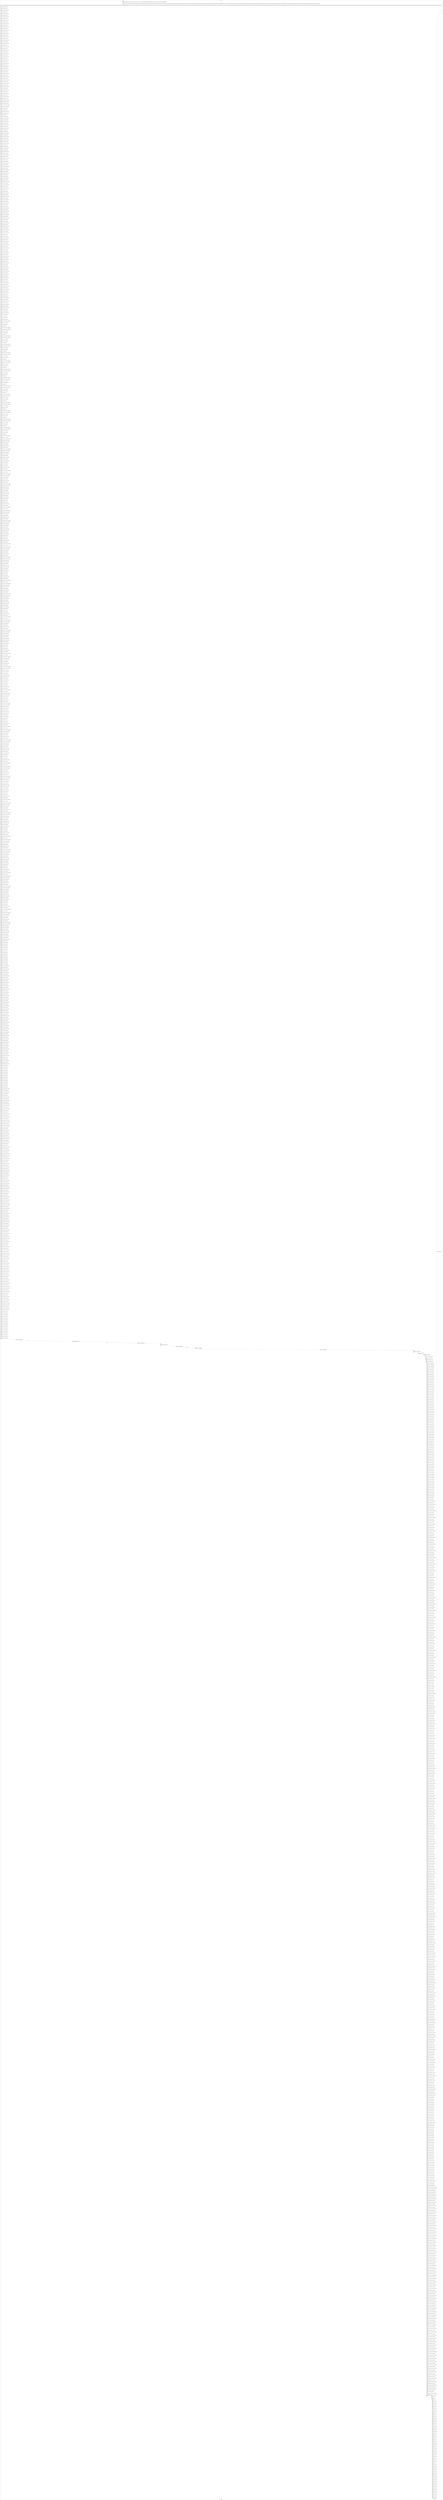 digraph G {
label="Btor2XCFA";
subgraph cluster_0 {
label="main";
main_init[];
l1[];
l3[];
l4[];
l5[];
l6[];
l7[];
l8[];
l9[];
l10[];
l11[];
l12[];
l13[];
l14[];
l15[];
l16[];
l17[];
l18[];
l19[];
l20[];
l21[];
l22[];
l23[];
l24[];
l25[];
l26[];
l27[];
l28[];
l29[];
l30[];
l31[];
l32[];
l33[];
l34[];
l35[];
l36[];
l37[];
l38[];
l39[];
l40[];
l41[];
l42[];
l43[];
l44[];
l45[];
l46[];
l47[];
l48[];
l49[];
l50[];
l51[];
l52[];
l53[];
l54[];
l55[];
l56[];
l57[];
l58[];
l59[];
l60[];
l61[];
l62[];
l63[];
l64[];
l65[];
l66[];
l67[];
l68[];
l69[];
l70[];
l71[];
l72[];
l73[];
l74[];
l75[];
l76[];
l77[];
l78[];
l79[];
l80[];
l81[];
l82[];
l83[];
l84[];
l85[];
l86[];
l87[];
l88[];
l89[];
l90[];
l91[];
l92[];
l93[];
l94[];
l95[];
l96[];
l97[];
l98[];
l99[];
l100[];
l101[];
l102[];
l103[];
l104[];
l105[];
l106[];
l107[];
l108[];
l109[];
l110[];
l111[];
l112[];
l113[];
l114[];
l115[];
l116[];
l117[];
l118[];
l119[];
l120[];
l121[];
l122[];
l123[];
l124[];
l125[];
l126[];
l127[];
l128[];
l129[];
l130[];
l131[];
l132[];
l133[];
l134[];
l135[];
l136[];
l137[];
l138[];
l139[];
l140[];
l141[];
l142[];
l143[];
l144[];
l145[];
l146[];
l147[];
l148[];
l149[];
l150[];
l151[];
l152[];
l153[];
l154[];
l155[];
l156[];
l157[];
l158[];
l159[];
l160[];
l161[];
l162[];
l163[];
l164[];
l165[];
l166[];
l167[];
l168[];
l169[];
l170[];
l171[];
l172[];
l173[];
l174[];
l175[];
l176[];
l177[];
l178[];
l179[];
l180[];
l181[];
l182[];
l183[];
l184[];
l185[];
l186[];
l187[];
l188[];
l189[];
l190[];
l191[];
l192[];
l193[];
l194[];
l195[];
l196[];
l197[];
l198[];
l199[];
l200[];
l201[];
l202[];
l203[];
l204[];
l205[];
l206[];
l207[];
l208[];
l209[];
l210[];
l211[];
l212[];
l213[];
l214[];
l215[];
l216[];
l217[];
l218[];
l219[];
l220[];
l221[];
l222[];
l223[];
l224[];
l225[];
l226[];
l227[];
l228[];
l229[];
l230[];
l231[];
l232[];
l233[];
l234[];
l235[];
l236[];
l237[];
l238[];
l239[];
l240[];
l241[];
l242[];
l243[];
l244[];
l245[];
l246[];
l247[];
l248[];
l249[];
l250[];
l251[];
l252[];
l253[];
l254[];
l255[];
l256[];
l257[];
l258[];
l259[];
l260[];
l261[];
l262[];
l263[];
l264[];
l265[];
l266[];
l267[];
l268[];
l269[];
l270[];
l271[];
l272[];
l273[];
l274[];
l275[];
l276[];
l277[];
l278[];
l279[];
l280[];
l281[];
l282[];
l283[];
l284[];
l285[];
l286[];
l287[];
l288[];
l289[];
l290[];
l291[];
l292[];
l293[];
l294[];
l295[];
l296[];
l297[];
l298[];
l299[];
l300[];
l301[];
l302[];
l303[];
l304[];
l305[];
l306[];
l307[];
l308[];
l309[];
l310[];
l311[];
l312[];
l313[];
l314[];
l315[];
l316[];
l317[];
l318[];
l319[];
l320[];
l321[];
l322[];
l323[];
l324[];
l325[];
l326[];
l327[];
l328[];
l329[];
l330[];
l331[];
l332[];
l333[];
l334[];
l335[];
l336[];
l337[];
l338[];
l339[];
l340[];
l341[];
l342[];
l343[];
l344[];
l345[];
l346[];
l347[];
l348[];
l349[];
l350[];
l351[];
l352[];
l353[];
l354[];
l355[];
l356[];
l357[];
l358[];
l359[];
l360[];
l361[];
l362[];
l363[];
l364[];
l365[];
l366[];
l367[];
l368[];
l369[];
l370[];
l371[];
l372[];
l373[];
l374[];
l375[];
l376[];
l377[];
l378[];
l379[];
l380[];
l381[];
l382[];
l383[];
l384[];
l385[];
l386[];
l387[];
l388[];
l389[];
l390[];
l391[];
l392[];
l393[];
l394[];
l395[];
l396[];
l397[];
l398[];
l399[];
l400[];
l401[];
l402[];
l403[];
l404[];
l405[];
l406[];
l407[];
l408[];
l409[];
l410[];
l411[];
l412[];
l413[];
l414[];
l415[];
l416[];
l417[];
l418[];
l419[];
l420[];
l421[];
l422[];
l423[];
l424[];
l425[];
l426[];
l427[];
l428[];
l429[];
l430[];
l431[];
l432[];
l433[];
l434[];
l435[];
l436[];
l437[];
l438[];
l439[];
l440[];
l441[];
l442[];
l443[];
l444[];
l445[];
l446[];
l447[];
l448[];
l449[];
l450[];
l451[];
l452[];
l453[];
l454[];
l455[];
l456[];
l457[];
l458[];
l459[];
l460[];
l461[];
l462[];
l463[];
l464[];
l465[];
l466[];
l467[];
l468[];
l469[];
l470[];
l471[];
l472[];
l473[];
l474[];
l475[];
l476[];
l477[];
l478[];
l479[];
l480[];
l481[];
l482[];
l483[];
l484[];
l485[];
l486[];
l487[];
l488[];
l489[];
l490[];
l491[];
l492[];
l493[];
l494[];
l495[];
l496[];
l497[];
l498[];
l499[];
l500[];
l501[];
l502[];
l503[];
l504[];
l505[];
l506[];
l507[];
l508[];
l509[];
l510[];
l511[];
l512[];
l513[];
l514[];
l515[];
l516[];
l517[];
l518[];
l519[];
l520[];
l521[];
l522[];
l523[];
l524[];
l525[];
l526[];
l527[];
l528[];
l529[];
l530[];
l531[];
l532[];
l533[];
l534[];
l535[];
l536[];
l537[];
l538[];
l539[];
l540[];
l541[];
l542[];
l543[];
l544[];
l545[];
l546[];
l547[];
l548[];
l549[];
l550[];
l551[];
l552[];
l553[];
l554[];
l555[];
l556[];
l557[];
l558[];
l559[];
l560[];
l561[];
l562[];
l563[];
l564[];
l565[];
l566[];
l567[];
l568[];
l569[];
l570[];
l571[];
l572[];
l573[];
l574[];
l575[];
l576[];
l577[];
l578[];
l579[];
l580[];
l581[];
l582[];
l583[];
l584[];
l585[];
l586[];
l587[];
l588[];
l589[];
l590[];
l591[];
l592[];
l593[];
l594[];
l595[];
l596[];
l597[];
l598[];
l599[];
l600[];
l601[];
l602[];
l603[];
l604[];
l605[];
l606[];
l607[];
l608[];
l609[];
l610[];
l611[];
l612[];
l613[];
l614[];
l615[];
l616[];
l617[];
l618[];
l619[];
l620[];
l621[];
l622[];
l623[];
l624[];
l625[];
l626[];
l627[];
l628[];
l629[];
l630[];
l631[];
l632[];
l633[];
l634[];
l635[];
l636[];
l637[];
l638[];
l639[];
l640[];
l641[];
l642[];
l643[];
l644[];
l645[];
l646[];
l647[];
l648[];
l649[];
l650[];
l651[];
l652[];
l653[];
l654[];
l655[];
l656[];
l657[];
l658[];
l659[];
l660[];
l661[];
l662[];
l663[];
l664[];
l665[];
l666[];
l667[];
l668[];
l669[];
l670[];
l671[];
l672[];
l673[];
l674[];
l675[];
l676[];
l677[];
l678[];
l679[];
l680[];
l681[];
l682[];
l683[];
l684[];
l685[];
l686[];
l687[];
l688[];
l689[];
l690[];
l691[];
l692[];
l693[];
l694[];
l695[];
l696[];
l697[];
l698[];
l699[];
l700[];
l701[];
l702[];
l703[];
l704[];
l705[];
l706[];
l707[];
l708[];
l709[];
l710[];
l711[];
l712[];
l713[];
l714[];
l715[];
l716[];
l717[];
l718[];
l719[];
l720[];
l721[];
l722[];
l723[];
l724[];
l725[];
l726[];
l727[];
l728[];
l729[];
l730[];
l731[];
l732[];
l733[];
l734[];
l735[];
l736[];
l737[];
l738[];
l739[];
l740[];
l741[];
l742[];
l743[];
l744[];
l745[];
l746[];
l747[];
l748[];
l749[];
l750[];
l751[];
l752[];
l753[];
l754[];
l755[];
l756[];
l757[];
l758[];
l759[];
l760[];
l761[];
l762[];
l763[];
l764[];
l765[];
l766[];
l767[];
l768[];
l769[];
l770[];
l771[];
l772[];
l773[];
l774[];
l775[];
l776[];
l777[];
l778[];
l779[];
l780[];
l781[];
l782[];
l783[];
l784[];
l785[];
l786[];
l787[];
l788[];
l789[];
l790[];
l791[];
l792[];
l793[];
l794[];
l795[];
l796[];
l797[];
l798[];
l799[];
l800[];
l801[];
l802[];
l803[];
l804[];
l805[];
l806[];
l807[];
l808[];
l809[];
l810[];
l811[];
l812[];
l813[];
l814[];
l815[];
l816[];
l817[];
l818[];
l819[];
l820[];
l821[];
l822[];
l823[];
l824[];
l825[];
l826[];
l827[];
l828[];
l829[];
l830[];
l831[];
l832[];
l833[];
l834[];
l835[];
l836[];
l837[];
l838[];
l839[];
l840[];
l841[];
l842[];
l843[];
l844[];
l845[];
l846[];
l847[];
l848[];
l849[];
l850[];
l851[];
l852[];
l853[];
l854[];
l855[];
l856[];
l857[];
l858[];
l859[];
l860[];
l861[];
l862[];
l863[];
l864[];
l865[];
l866[];
l867[];
l868[];
l869[];
l870[];
l871[];
l872[];
l873[];
l874[];
l875[];
l876[];
l877[];
l878[];
l879[];
l880[];
l881[];
l882[];
l883[];
l884[];
l885[];
l886[];
l887[];
l888[];
l889[];
l890[];
l891[];
l892[];
l893[];
l894[];
l895[];
l896[];
l897[];
l898[];
l899[];
l900[];
l901[];
l902[];
l903[];
l904[];
l905[];
l906[];
l907[];
l908[];
l909[];
l910[];
l911[];
l912[];
l913[];
l914[];
l915[];
l916[];
l917[];
l918[];
l919[];
l920[];
l921[];
l922[];
l923[];
l924[];
l925[];
l926[];
l927[];
l928[];
l929[];
l930[];
l931[];
l932[];
l933[];
l934[];
l935[];
l936[];
l937[];
l938[];
l939[];
l940[];
l941[];
l942[];
l943[];
l944[];
l945[];
l946[];
l947[];
l948[];
l949[];
l950[];
l951[];
l952[];
l953[];
l954[];
l955[];
l956[];
l957[];
l958[];
l959[];
l960[];
l961[];
l962[];
l963[];
l964[];
l965[];
l966[];
l967[];
l968[];
l969[];
l970[];
l971[];
l972[];
l973[];
l974[];
l975[];
l976[];
l977[];
l978[];
l979[];
l980[];
l981[];
l982[];
l983[];
l984[];
l985[];
l986[];
l987[];
l988[];
l989[];
l990[];
l991[];
l992[];
l993[];
l994[];
l995[];
l996[];
l997[];
l998[];
l999[];
l1000[];
l1001[];
l1002[];
l1003[];
l1004[];
l1005[];
l1006[];
l1007[];
l1008[];
l1009[];
l1010[];
l1011[];
l1012[];
l1013[];
l1014[];
l1015[];
l1016[];
l1017[];
l1018[];
l1019[];
l1020[];
l1021[];
l1022[];
l1023[];
l1024[];
l1025[];
l1026[];
l1027[];
l1028[];
l1029[];
l1030[];
l1031[];
l1032[];
l1033[];
l1034[];
l1035[];
l1036[];
l1037[];
l1038[];
l1039[];
l1040[];
l1041[];
l1042[];
l1043[];
l1044[];
l1045[];
l1046[];
l1047[];
l1048[];
l1049[];
l1050[];
l1051[];
l1052[];
l1053[];
l1054[];
l1055[];
l1056[];
l1057[];
l1058[];
l1059[];
l1060[];
l1061[];
l1062[];
l1063[];
l1064[];
l1065[];
l1066[];
l1067[];
l1068[];
l1069[];
l1070[];
l1071[];
l1072[];
l1073[];
l1074[];
l1075[];
l1076[];
l1077[];
l1078[];
l1079[];
l1080[];
l1081[];
l1082[];
l1083[];
l1084[];
l1085[];
l1086[];
l1087[];
l1088[];
l1089[];
l1090[];
l1091[];
l1092[];
l1093[];
l1094[];
l1095[];
l1096[];
l1097[];
l1098[];
l1099[];
l1100[];
l1101[];
l1102[];
l1103[];
l1104[];
l1105[];
l1106[];
l1107[];
l1108[];
l1109[];
l1110[];
l1111[];
l1112[];
l1113[];
l1114[];
l1115[];
l1116[];
l1117[];
l1118[];
l1119[];
l1120[];
l1121[];
l1122[];
l1123[];
l1124[];
l1125[];
l1126[];
l1127[];
l1128[];
l1129[];
l1130[];
l1131[];
l1132[];
l1133[];
l1134[];
l1135[];
l1136[];
l1137[];
l1138[];
l1139[];
l1140[];
l1141[];
l1142[];
l1143[];
l1144[];
l1145[];
l1146[];
l1147[];
l1148[];
l1149[];
l1150[];
l1151[];
l1152[];
l1153[];
l1154[];
l1155[];
l1156[];
l1157[];
l1158[];
l1159[];
l1160[];
l1161[];
l1162[];
l1163[];
l1164[];
l1165[];
l1166[];
l1167[];
l1168[];
l1169[];
l1170[];
l1171[];
l1172[];
l1173[];
l1174[];
l1175[];
l1176[];
l1177[];
l1178[];
l1179[];
l1180[];
l1181[];
l1182[];
l1183[];
l1184[];
l1185[];
l1186[];
l1187[];
l1188[];
l1189[];
l1190[];
l1191[];
l1192[];
l1193[];
l1194[];
l1195[];
l1196[];
l1197[];
l1198[];
l1199[];
l1200[];
l1201[];
l1202[];
l1203[];
l1204[];
l1205[];
l1206[];
l1207[];
l1208[];
l1209[];
l1210[];
l1211[];
l1212[];
l1213[];
l1214[];
l1215[];
l1216[];
l1217[];
l1218[];
l1219[];
l1220[];
l1221[];
l1222[];
l1223[];
l1224[];
l1225[];
l1226[];
l1227[];
l1228[];
l1229[];
l1230[];
l1231[];
l1232[];
l1233[];
l1234[];
l1235[];
l1236[];
l1237[];
l1238[];
l1239[];
l1240[];
l1241[];
l1242[];
l1243[];
l1244[];
l1245[];
l1246[];
l1247[];
l1248[];
l1249[];
l1250[];
l1251[];
l1252[];
l1253[];
l1254[];
l1255[];
l1256[];
l1257[];
l1258[];
l1259[];
l1260[];
l1261[];
l1262[];
l1263[];
l1264[];
l1265[];
l1266[];
l1267[];
l1268[];
l1269[];
l1270[];
l1271[];
l1272[];
l1273[];
l1274[];
l1275[];
l1276[];
l1277[];
l1278[];
l1279[];
l1280[];
l1281[];
l1282[];
l1283[];
l1284[];
l1285[];
l1286[];
l1287[];
l1288[];
l1289[];
l1290[];
l1291[];
l1292[];
l1293[];
l1294[];
l1295[];
l1296[];
l1297[];
l1298[];
l1299[];
l1300[];
l1301[];
l1302[];
l1303[];
l1304[];
l1305[];
l1306[];
l1307[];
l1308[];
l1309[];
l1310[];
l1311[];
l1312[];
l1313[];
l1314[];
l1315[];
l1316[];
l1317[];
l1318[];
l1319[];
l1320[];
l1321[];
l1322[];
l1323[];
l1324[];
l1325[];
l1326[];
l1327[];
l1328[];
l1329[];
l1330[];
l1331[];
l1332[];
l1333[];
l1334[];
l1335[];
l1336[];
l1337[];
l1338[];
l1339[];
l1340[];
l1341[];
l1342[];
l1343[];
l1344[];
l1345[];
l1346[];
l1347[];
l1348[];
l1349[];
l1350[];
l1351[];
l1352[];
l1353[];
l1354[];
l1355[];
l1356[];
l1357[];
l1358[];
l1359[];
l1360[];
l1361[];
l1362[];
l1363[];
l1364[];
l1365[];
l1366[];
l1367[];
l1368[];
l1369[];
l1370[];
l1371[];
l1372[];
l1373[];
l1374[];
l1375[];
l1376[];
l1377[];
l1378[];
l1379[];
l1380[];
l1381[];
l1382[];
l1383[];
l1384[];
l1385[];
l1386[];
l1387[];
l1388[];
l1389[];
l1390[];
l1391[];
l1392[];
l1393[];
l1394[];
l1395[];
l1396[];
l1397[];
l1398[];
l1399[];
l1400[];
l1401[];
l1402[];
l1403[];
l1404[];
l1405[];
l1406[];
l1407[];
l1408[];
l1409[];
l1410[];
l1411[];
l1412[];
l1413[];
l1414[];
l1415[];
l1416[];
l1417[];
l1418[];
l1419[];
l1420[];
l1421[];
l1422[];
l1423[];
l1424[];
l1425[];
l1426[];
l1427[];
l1428[];
l1429[];
l1430[];
l1431[];
l1432[];
l1433[];
l1434[];
l1435[];
l1436[];
l1437[];
l1438[];
l1439[];
l1440[];
l1441[];
main_error[];
l1442[];
l1443[];
l1444[];
l1445[];
l1446[];
l1447[];
l1448[];
l1449[];
l1450[];
l1451[];
l1452[];
l1453[];
l1454[];
l1455[];
l1456[];
l1457[];
l1458[];
l1459[];
l1460[];
l1461[];
l1462[];
l1463[];
l1464[];
l1465[];
l1466[];
l1467[];
l1468[];
l1469[];
l1470[];
l1471[];
l1472[];
l1473[];
l1474[];
l1475[];
l1476[];
l1477[];
l1478[];
l1479[];
l1480[];
l1481[];
l1482[];
l1483[];
l1484[];
l1485[];
l1486[];
l1487[];
l1488[];
l1489[];
l1490[];
l1491[];
l1492[];
l1493[];
l1494[];
l1495[];
l1496[];
l1497[];
l1498[];
l1499[];
l1500[];
l1501[];
l1502[];
l1503[];
l1504[];
main_init -> l1 [label="[(assign const_5 #b00000000),(assign const_8 #b0),(assign const_192 #b00000000),(assign const_319 #b1),(assign const_477 #b000000000000000000000000),(assign const_478 #b00000000000000000000000000000001),(assign const_479 #b00000001),(assign const_551 #b00000000000000000000000000000000)] "];
l3 -> l4 [label="[(havoc input_197),(havoc input_199),(havoc input_201),(havoc input_203),(havoc input_205),(havoc input_207),(havoc input_209),(havoc input_211),(havoc input_213),(havoc input_215),(havoc input_217),(havoc input_219),(havoc input_221),(havoc input_223),(havoc input_225),(havoc input_227),(havoc input_229),(havoc input_231),(havoc input_233),(havoc input_235),(havoc input_237),(havoc input_239),(havoc input_241),(havoc input_243),(havoc input_245),(havoc input_247),(havoc input_249),(havoc input_251),(havoc input_253),(havoc input_255),(havoc input_257),(havoc input_259),(havoc input_261),(havoc input_263),(havoc input_265),(havoc input_267),(havoc input_269),(havoc input_271),(havoc input_273),(havoc input_275),(havoc input_277),(havoc input_279),(havoc input_281),(havoc input_283),(havoc input_285),(havoc input_287),(havoc input_289),(havoc input_291),(havoc input_293),(havoc input_295),(havoc input_297),(havoc input_299),(havoc input_301),(havoc input_303),(havoc input_305),(havoc input_307),(havoc input_309),(havoc input_311),(havoc input_313),(havoc input_315),(havoc input_317),(havoc input_321),(havoc input_324),(havoc input_330),(havoc input_335),(havoc input_341),(havoc input_346),(havoc input_352),(havoc input_357),(havoc input_363),(havoc input_368),(havoc input_374),(havoc input_379),(havoc input_385),(havoc input_390),(havoc input_396),(havoc input_401),(havoc input_407),(havoc input_412),(havoc input_418),(havoc input_423),(havoc input_429),(havoc input_434),(havoc input_440),(havoc input_445),(havoc input_451),(havoc input_456),(havoc input_462),(havoc input_467),(havoc input_473),(havoc input_556),(havoc input_564),(havoc input_569),(havoc input_580),(havoc input_588),(havoc input_594),(havoc input_605),(havoc input_613),(havoc input_619),(havoc input_630),(havoc input_638),(havoc input_644),(havoc input_655),(havoc input_663),(havoc input_669),(havoc input_680),(havoc input_688),(havoc input_694),(havoc input_705),(havoc input_713),(havoc input_719),(havoc input_730),(havoc input_738),(havoc input_744),(havoc input_755),(havoc input_763),(havoc input_769),(havoc input_780),(havoc input_788),(havoc input_794),(havoc input_805),(havoc input_813),(havoc input_819),(havoc input_830),(havoc input_838),(havoc input_844),(havoc input_855),(havoc input_863),(havoc input_869),(havoc input_880),(havoc input_888),(havoc input_894),(havoc input_913),(havoc input_918),(havoc input_923),(havoc input_928),(havoc input_933),(havoc input_938),(havoc input_943),(havoc input_948),(havoc input_953),(havoc input_958),(havoc input_963),(havoc input_968),(havoc input_973),(havoc input_978),(havoc input_984),(havoc input_1004),(havoc input_1010),(havoc input_1016),(havoc input_1022),(havoc input_1028),(havoc input_1034),(havoc input_1040),(havoc input_1046),(havoc input_1052),(havoc input_1058),(havoc input_1064),(havoc input_1070),(havoc input_1076),(havoc input_1082),(havoc input_1088),(havoc input_1094),(havoc input_1100),(havoc input_1106),(havoc input_1112),(havoc input_1118),(havoc input_1124),(havoc input_1130),(havoc input_1136),(havoc input_1142),(havoc input_1148),(havoc input_1154)] "];
l4 -> l5 [label="[(assign binary_133 (bvand state_9 (bvnot state_11)))] "];
l5 -> l6 [label="[(assign binary_134 (bvand binary_133 state_13))] "];
l6 -> l7 [label="[(assign binary_135 (bvand binary_134 (bvnot state_15)))] "];
l7 -> l8 [label="[(assign binary_136 (bvand binary_135 state_17))] "];
l8 -> l9 [label="[(assign binary_137 (bvand binary_136 (bvnot state_19)))] "];
l9 -> l10 [label="[(assign binary_138 (bvand binary_137 state_21))] "];
l10 -> l11 [label="[(assign binary_139 (bvand binary_138 (bvnot state_23)))] "];
l11 -> l12 [label="[(assign binary_140 (bvand binary_139 state_25))] "];
l12 -> l13 [label="[(assign binary_141 (bvand binary_140 (bvnot state_27)))] "];
l13 -> l14 [label="[(assign binary_142 (bvand binary_141 state_29))] "];
l14 -> l15 [label="[(assign binary_143 (bvand binary_142 (bvnot state_31)))] "];
l15 -> l16 [label="[(assign binary_144 (bvand binary_143 state_33))] "];
l16 -> l17 [label="[(assign binary_145 (bvand binary_144 (bvnot state_35)))] "];
l17 -> l18 [label="[(assign binary_146 (bvand binary_145 state_37))] "];
l18 -> l19 [label="[(assign binary_147 (bvand binary_146 (bvnot state_39)))] "];
l19 -> l20 [label="[(assign binary_148 (bvand binary_147 state_41))] "];
l20 -> l21 [label="[(assign binary_149 (bvand binary_148 (bvnot state_43)))] "];
l21 -> l22 [label="[(assign binary_150 (bvand binary_149 state_45))] "];
l22 -> l23 [label="[(assign binary_151 (bvand binary_150 (bvnot state_47)))] "];
l23 -> l24 [label="[(assign binary_152 (bvand binary_151 state_49))] "];
l24 -> l25 [label="[(assign binary_153 (bvand binary_152 (bvnot state_51)))] "];
l25 -> l26 [label="[(assign binary_154 (bvand binary_153 state_53))] "];
l26 -> l27 [label="[(assign binary_155 (bvand binary_154 (bvnot state_55)))] "];
l27 -> l28 [label="[(assign binary_156 (bvand binary_155 state_57))] "];
l28 -> l29 [label="[(assign binary_157 (bvand binary_156 (bvnot state_59)))] "];
l29 -> l30 [label="[(assign binary_158 (bvand binary_157 state_61))] "];
l30 -> l31 [label="[(assign binary_159 (bvand binary_158 (bvnot state_63)))] "];
l31 -> l32 [label="[(assign binary_160 (bvand binary_159 state_65))] "];
l32 -> l33 [label="[(assign binary_161 (bvand binary_160 (bvnot state_67)))] "];
l33 -> l34 [label="[(assign binary_162 (bvand binary_161 state_69))] "];
l34 -> l35 [label="[(assign binary_163 (bvand binary_162 (bvnot state_71)))] "];
l35 -> l36 [label="[(assign binary_164 (bvand binary_163 state_73))] "];
l36 -> l37 [label="[(assign binary_165 (bvand binary_164 (bvnot state_75)))] "];
l37 -> l38 [label="[(assign binary_166 (bvand binary_165 state_77))] "];
l38 -> l39 [label="[(assign binary_167 (bvand binary_166 (bvnot state_79)))] "];
l39 -> l40 [label="[(assign binary_168 (bvand binary_167 state_81))] "];
l40 -> l41 [label="[(assign binary_169 (bvand binary_168 (bvnot state_83)))] "];
l41 -> l42 [label="[(assign binary_170 (bvand binary_169 state_85))] "];
l42 -> l43 [label="[(assign binary_171 (bvand binary_170 (bvnot state_87)))] "];
l43 -> l44 [label="[(assign binary_172 (bvand binary_171 state_89))] "];
l44 -> l45 [label="[(assign binary_173 (bvand binary_172 (bvnot state_91)))] "];
l45 -> l46 [label="[(assign binary_174 (bvand binary_173 state_93))] "];
l46 -> l47 [label="[(assign binary_175 (bvand binary_174 (bvnot state_95)))] "];
l47 -> l48 [label="[(assign binary_176 (bvand binary_175 state_97))] "];
l48 -> l49 [label="[(assign binary_177 (bvand binary_176 (bvnot state_99)))] "];
l49 -> l50 [label="[(assign binary_178 (bvand binary_177 state_101))] "];
l50 -> l51 [label="[(assign binary_179 (bvand binary_178 (bvnot state_103)))] "];
l51 -> l52 [label="[(assign binary_180 (bvand binary_179 state_105))] "];
l52 -> l53 [label="[(assign binary_181 (bvand binary_180 (bvnot state_107)))] "];
l53 -> l54 [label="[(assign binary_182 (bvand binary_181 state_109))] "];
l54 -> l55 [label="[(assign binary_183 (bvand binary_182 (bvnot state_111)))] "];
l55 -> l56 [label="[(assign binary_184 (bvand binary_183 state_113))] "];
l56 -> l57 [label="[(assign binary_185 (bvand binary_184 (bvnot state_115)))] "];
l57 -> l58 [label="[(assign binary_186 (bvand binary_185 state_117))] "];
l58 -> l59 [label="[(assign binary_187 (bvand binary_186 (bvnot state_119)))] "];
l59 -> l60 [label="[(assign binary_188 (bvand binary_187 state_121))] "];
l60 -> l61 [label="[(assign binary_189 (bvand binary_188 (bvnot state_123)))] "];
l61 -> l62 [label="[(assign binary_190 (bvand binary_189 (bvnot state_125)))] "];
l62 -> l63 [label="[(assign binary_191 (bvand binary_190 (bvnot state_127)))] "];
l63 -> l64 [label="[(assign comparison_193 (ite (= const_192 state_6) #b1 #b0))] "];
l64 -> l65 [label="[(assign binary_194 (bvand binary_191 comparison_193))] "];
l65 -> l66 [label="[(assign binary_195 (bvand state_131 binary_194))] "];
l66 -> l67 [label="[(assign binary_322 (bvand input_199 input_311))] "];
l67 -> l68 [label="[(assign binary_323 (bvor (bvnot input_321) binary_322))] "];
l68 -> l69 [label="[(assign binary_325 (bvand input_199 (bvnot input_321)))] "];
l69 -> l70 [label="[(assign binary_326 (bvor input_313 input_321))] "];
l70 -> l71 [label="[(assign binary_327 (bvand binary_325 binary_326))] "];
l71 -> l72 [label="[(assign binary_328 (bvor (bvnot input_324) binary_327))] "];
l72 -> l73 [label="[(assign binary_329 (bvand binary_323 binary_328))] "];
l73 -> l74 [label="[(assign binary_331 (bvand input_311 (bvnot input_321)))] "];
l74 -> l75 [label="[(assign binary_332 (bvand input_203 binary_331))] "];
l75 -> l76 [label="[(assign binary_333 (bvor (bvnot input_330) binary_332))] "];
l76 -> l77 [label="[(assign binary_334 (bvand binary_329 binary_333))] "];
l77 -> l78 [label="[(assign binary_336 (bvand input_203 (bvnot input_330)))] "];
l78 -> l79 [label="[(assign binary_337 (bvor binary_326 input_330))] "];
l79 -> l80 [label="[(assign binary_338 (bvand binary_336 binary_337))] "];
l80 -> l81 [label="[(assign binary_339 (bvor (bvnot input_335) binary_338))] "];
l81 -> l82 [label="[(assign binary_340 (bvand binary_334 binary_339))] "];
l82 -> l83 [label="[(assign binary_342 (bvand binary_331 (bvnot input_330)))] "];
l83 -> l84 [label="[(assign binary_343 (bvand input_207 binary_342))] "];
l84 -> l85 [label="[(assign binary_344 (bvor (bvnot input_341) binary_343))] "];
l85 -> l86 [label="[(assign binary_345 (bvand binary_340 binary_344))] "];
l86 -> l87 [label="[(assign binary_347 (bvand input_207 (bvnot input_341)))] "];
l87 -> l88 [label="[(assign binary_348 (bvor binary_337 input_341))] "];
l88 -> l89 [label="[(assign binary_349 (bvand binary_347 binary_348))] "];
l89 -> l90 [label="[(assign binary_350 (bvor (bvnot input_346) binary_349))] "];
l90 -> l91 [label="[(assign binary_351 (bvand binary_345 binary_350))] "];
l91 -> l92 [label="[(assign binary_353 (bvand binary_342 (bvnot input_341)))] "];
l92 -> l93 [label="[(assign binary_354 (bvand input_211 binary_353))] "];
l93 -> l94 [label="[(assign binary_355 (bvor (bvnot input_352) binary_354))] "];
l94 -> l95 [label="[(assign binary_356 (bvand binary_351 binary_355))] "];
l95 -> l96 [label="[(assign binary_358 (bvand input_211 (bvnot input_352)))] "];
l96 -> l97 [label="[(assign binary_359 (bvor binary_348 input_352))] "];
l97 -> l98 [label="[(assign binary_360 (bvand binary_358 binary_359))] "];
l98 -> l99 [label="[(assign binary_361 (bvor (bvnot input_357) binary_360))] "];
l99 -> l100 [label="[(assign binary_362 (bvand binary_356 binary_361))] "];
l100 -> l101 [label="[(assign binary_364 (bvand binary_353 (bvnot input_352)))] "];
l101 -> l102 [label="[(assign binary_365 (bvand input_215 binary_364))] "];
l102 -> l103 [label="[(assign binary_366 (bvor (bvnot input_363) binary_365))] "];
l103 -> l104 [label="[(assign binary_367 (bvand binary_362 binary_366))] "];
l104 -> l105 [label="[(assign binary_369 (bvand input_215 (bvnot input_363)))] "];
l105 -> l106 [label="[(assign binary_370 (bvor binary_359 input_363))] "];
l106 -> l107 [label="[(assign binary_371 (bvand binary_369 binary_370))] "];
l107 -> l108 [label="[(assign binary_372 (bvor (bvnot input_368) binary_371))] "];
l108 -> l109 [label="[(assign binary_373 (bvand binary_367 binary_372))] "];
l109 -> l110 [label="[(assign binary_375 (bvand binary_364 (bvnot input_363)))] "];
l110 -> l111 [label="[(assign binary_376 (bvand input_219 binary_375))] "];
l111 -> l112 [label="[(assign binary_377 (bvor (bvnot input_374) binary_376))] "];
l112 -> l113 [label="[(assign binary_378 (bvand binary_373 binary_377))] "];
l113 -> l114 [label="[(assign binary_380 (bvand input_219 (bvnot input_374)))] "];
l114 -> l115 [label="[(assign binary_381 (bvor binary_370 input_374))] "];
l115 -> l116 [label="[(assign binary_382 (bvand binary_380 binary_381))] "];
l116 -> l117 [label="[(assign binary_383 (bvor (bvnot input_379) binary_382))] "];
l117 -> l118 [label="[(assign binary_384 (bvand binary_378 binary_383))] "];
l118 -> l119 [label="[(assign binary_386 (bvand binary_375 (bvnot input_374)))] "];
l119 -> l120 [label="[(assign binary_387 (bvand input_223 binary_386))] "];
l120 -> l121 [label="[(assign binary_388 (bvor (bvnot input_385) binary_387))] "];
l121 -> l122 [label="[(assign binary_389 (bvand binary_384 binary_388))] "];
l122 -> l123 [label="[(assign binary_391 (bvand input_223 (bvnot input_385)))] "];
l123 -> l124 [label="[(assign binary_392 (bvor binary_381 input_385))] "];
l124 -> l125 [label="[(assign binary_393 (bvand binary_391 binary_392))] "];
l125 -> l126 [label="[(assign binary_394 (bvor (bvnot input_390) binary_393))] "];
l126 -> l127 [label="[(assign binary_395 (bvand binary_389 binary_394))] "];
l127 -> l128 [label="[(assign binary_397 (bvand binary_386 (bvnot input_385)))] "];
l128 -> l129 [label="[(assign binary_398 (bvand input_227 binary_397))] "];
l129 -> l130 [label="[(assign binary_399 (bvor (bvnot input_396) binary_398))] "];
l130 -> l131 [label="[(assign binary_400 (bvand binary_395 binary_399))] "];
l131 -> l132 [label="[(assign binary_402 (bvand input_227 (bvnot input_396)))] "];
l132 -> l133 [label="[(assign binary_403 (bvor binary_392 input_396))] "];
l133 -> l134 [label="[(assign binary_404 (bvand binary_402 binary_403))] "];
l134 -> l135 [label="[(assign binary_405 (bvor (bvnot input_401) binary_404))] "];
l135 -> l136 [label="[(assign binary_406 (bvand binary_400 binary_405))] "];
l136 -> l137 [label="[(assign binary_408 (bvand binary_397 (bvnot input_396)))] "];
l137 -> l138 [label="[(assign binary_409 (bvand input_231 binary_408))] "];
l138 -> l139 [label="[(assign binary_410 (bvor (bvnot input_407) binary_409))] "];
l139 -> l140 [label="[(assign binary_411 (bvand binary_406 binary_410))] "];
l140 -> l141 [label="[(assign binary_413 (bvand input_231 (bvnot input_407)))] "];
l141 -> l142 [label="[(assign binary_414 (bvor binary_403 input_407))] "];
l142 -> l143 [label="[(assign binary_415 (bvand binary_413 binary_414))] "];
l143 -> l144 [label="[(assign binary_416 (bvor (bvnot input_412) binary_415))] "];
l144 -> l145 [label="[(assign binary_417 (bvand binary_411 binary_416))] "];
l145 -> l146 [label="[(assign binary_419 (bvand binary_408 (bvnot input_407)))] "];
l146 -> l147 [label="[(assign binary_420 (bvand input_235 binary_419))] "];
l147 -> l148 [label="[(assign binary_421 (bvor (bvnot input_418) binary_420))] "];
l148 -> l149 [label="[(assign binary_422 (bvand binary_417 binary_421))] "];
l149 -> l150 [label="[(assign binary_424 (bvand input_235 (bvnot input_418)))] "];
l150 -> l151 [label="[(assign binary_425 (bvor binary_414 input_418))] "];
l151 -> l152 [label="[(assign binary_426 (bvand binary_424 binary_425))] "];
l152 -> l153 [label="[(assign binary_427 (bvor (bvnot input_423) binary_426))] "];
l153 -> l154 [label="[(assign binary_428 (bvand binary_422 binary_427))] "];
l154 -> l155 [label="[(assign binary_430 (bvand binary_419 (bvnot input_418)))] "];
l155 -> l156 [label="[(assign binary_431 (bvand input_239 binary_430))] "];
l156 -> l157 [label="[(assign binary_432 (bvor (bvnot input_429) binary_431))] "];
l157 -> l158 [label="[(assign binary_433 (bvand binary_428 binary_432))] "];
l158 -> l159 [label="[(assign binary_435 (bvand input_239 (bvnot input_429)))] "];
l159 -> l160 [label="[(assign binary_436 (bvor binary_425 input_429))] "];
l160 -> l161 [label="[(assign binary_437 (bvand binary_435 binary_436))] "];
l161 -> l162 [label="[(assign binary_438 (bvor (bvnot input_434) binary_437))] "];
l162 -> l163 [label="[(assign binary_439 (bvand binary_433 binary_438))] "];
l163 -> l164 [label="[(assign binary_441 (bvand binary_430 (bvnot input_429)))] "];
l164 -> l165 [label="[(assign binary_442 (bvand input_243 binary_441))] "];
l165 -> l166 [label="[(assign binary_443 (bvor (bvnot input_440) binary_442))] "];
l166 -> l167 [label="[(assign binary_444 (bvand binary_439 binary_443))] "];
l167 -> l168 [label="[(assign binary_446 (bvand input_243 (bvnot input_440)))] "];
l168 -> l169 [label="[(assign binary_447 (bvor binary_436 input_440))] "];
l169 -> l170 [label="[(assign binary_448 (bvand binary_446 binary_447))] "];
l170 -> l171 [label="[(assign binary_449 (bvor (bvnot input_445) binary_448))] "];
l171 -> l172 [label="[(assign binary_450 (bvand binary_444 binary_449))] "];
l172 -> l173 [label="[(assign binary_452 (bvand binary_441 (bvnot input_440)))] "];
l173 -> l174 [label="[(assign binary_453 (bvand input_247 binary_452))] "];
l174 -> l175 [label="[(assign binary_454 (bvor (bvnot input_451) binary_453))] "];
l175 -> l176 [label="[(assign binary_455 (bvand binary_450 binary_454))] "];
l176 -> l177 [label="[(assign binary_457 (bvand input_247 (bvnot input_451)))] "];
l177 -> l178 [label="[(assign binary_458 (bvor binary_447 input_451))] "];
l178 -> l179 [label="[(assign binary_459 (bvand binary_457 binary_458))] "];
l179 -> l180 [label="[(assign binary_460 (bvor (bvnot input_456) binary_459))] "];
l180 -> l181 [label="[(assign binary_461 (bvand binary_455 binary_460))] "];
l181 -> l182 [label="[(assign binary_463 (bvand binary_452 (bvnot input_451)))] "];
l182 -> l183 [label="[(assign binary_464 (bvand input_251 binary_463))] "];
l183 -> l184 [label="[(assign binary_465 (bvor (bvnot input_462) binary_464))] "];
l184 -> l185 [label="[(assign binary_466 (bvand binary_461 binary_465))] "];
l185 -> l186 [label="[(assign binary_468 (bvand input_251 (bvnot input_462)))] "];
l186 -> l187 [label="[(assign binary_469 (bvor binary_458 input_462))] "];
l187 -> l188 [label="[(assign binary_470 (bvand binary_468 binary_469))] "];
l188 -> l189 [label="[(assign binary_471 (bvor (bvnot input_467) binary_470))] "];
l189 -> l190 [label="[(assign binary_472 (bvand binary_466 binary_471))] "];
l190 -> l191 [label="[(assign binary_474 (bvor input_201 input_321))] "];
l191 -> l192 [label="[(assign binary_475 (bvor binary_474 input_324))] "];
l192 -> l193 [label="[(assign binary_476 (bvand binary_475 binary_469))] "];
l193 -> l194 [label="[(assign ternary_480 (ite (= input_321 #b1) const_479 input_197))] "];
l194 -> l195 [label="[(assign binary_481 (++ const_477 ternary_480))] "];
l195 -> l196 [label="[(assign binary_482 (bvadd const_478 binary_481))] "];
l196 -> l197 [label="[(assign slice_483 (extract binary_482 0 8))] "];
l197 -> l198 [label="[(assign ternary_484 (ite (= input_324 #b1) slice_483 ternary_480))] "];
l198 -> l199 [label="[(assign ternary_485 (ite (= input_330 #b1) const_479 ternary_484))] "];
l199 -> l200 [label="[(assign binary_486 (++ const_477 ternary_485))] "];
l200 -> l201 [label="[(assign binary_487 (bvadd const_478 binary_486))] "];
l201 -> l202 [label="[(assign slice_488 (extract binary_487 0 8))] "];
l202 -> l203 [label="[(assign ternary_489 (ite (= input_335 #b1) slice_488 ternary_485))] "];
l203 -> l204 [label="[(assign ternary_490 (ite (= input_341 #b1) const_479 ternary_489))] "];
l204 -> l205 [label="[(assign binary_491 (++ const_477 ternary_490))] "];
l205 -> l206 [label="[(assign binary_492 (bvadd const_478 binary_491))] "];
l206 -> l207 [label="[(assign slice_493 (extract binary_492 0 8))] "];
l207 -> l208 [label="[(assign ternary_494 (ite (= input_346 #b1) slice_493 ternary_490))] "];
l208 -> l209 [label="[(assign ternary_495 (ite (= input_352 #b1) const_479 ternary_494))] "];
l209 -> l210 [label="[(assign binary_496 (++ const_477 ternary_495))] "];
l210 -> l211 [label="[(assign binary_497 (bvadd const_478 binary_496))] "];
l211 -> l212 [label="[(assign slice_498 (extract binary_497 0 8))] "];
l212 -> l213 [label="[(assign ternary_499 (ite (= input_357 #b1) slice_498 ternary_495))] "];
l213 -> l214 [label="[(assign ternary_500 (ite (= input_363 #b1) const_479 ternary_499))] "];
l214 -> l215 [label="[(assign binary_501 (++ const_477 ternary_500))] "];
l215 -> l216 [label="[(assign binary_502 (bvadd const_478 binary_501))] "];
l216 -> l217 [label="[(assign slice_503 (extract binary_502 0 8))] "];
l217 -> l218 [label="[(assign ternary_504 (ite (= input_368 #b1) slice_503 ternary_500))] "];
l218 -> l219 [label="[(assign ternary_505 (ite (= input_374 #b1) const_479 ternary_504))] "];
l219 -> l220 [label="[(assign binary_506 (++ const_477 ternary_505))] "];
l220 -> l221 [label="[(assign binary_507 (bvadd const_478 binary_506))] "];
l221 -> l222 [label="[(assign slice_508 (extract binary_507 0 8))] "];
l222 -> l223 [label="[(assign ternary_509 (ite (= input_379 #b1) slice_508 ternary_505))] "];
l223 -> l224 [label="[(assign ternary_510 (ite (= input_385 #b1) const_479 ternary_509))] "];
l224 -> l225 [label="[(assign binary_511 (++ const_477 ternary_510))] "];
l225 -> l226 [label="[(assign binary_512 (bvadd const_478 binary_511))] "];
l226 -> l227 [label="[(assign slice_513 (extract binary_512 0 8))] "];
l227 -> l228 [label="[(assign ternary_514 (ite (= input_390 #b1) slice_513 ternary_510))] "];
l228 -> l229 [label="[(assign ternary_515 (ite (= input_396 #b1) const_479 ternary_514))] "];
l229 -> l230 [label="[(assign binary_516 (++ const_477 ternary_515))] "];
l230 -> l231 [label="[(assign binary_517 (bvadd const_478 binary_516))] "];
l231 -> l232 [label="[(assign slice_518 (extract binary_517 0 8))] "];
l232 -> l233 [label="[(assign ternary_519 (ite (= input_401 #b1) slice_518 ternary_515))] "];
l233 -> l234 [label="[(assign ternary_520 (ite (= input_407 #b1) const_479 ternary_519))] "];
l234 -> l235 [label="[(assign binary_521 (++ const_477 ternary_520))] "];
l235 -> l236 [label="[(assign binary_522 (bvadd const_478 binary_521))] "];
l236 -> l237 [label="[(assign slice_523 (extract binary_522 0 8))] "];
l237 -> l238 [label="[(assign ternary_524 (ite (= input_412 #b1) slice_523 ternary_520))] "];
l238 -> l239 [label="[(assign ternary_525 (ite (= input_418 #b1) const_479 ternary_524))] "];
l239 -> l240 [label="[(assign binary_526 (++ const_477 ternary_525))] "];
l240 -> l241 [label="[(assign binary_527 (bvadd const_478 binary_526))] "];
l241 -> l242 [label="[(assign slice_528 (extract binary_527 0 8))] "];
l242 -> l243 [label="[(assign ternary_529 (ite (= input_423 #b1) slice_528 ternary_525))] "];
l243 -> l244 [label="[(assign ternary_530 (ite (= input_429 #b1) const_479 ternary_529))] "];
l244 -> l245 [label="[(assign binary_531 (++ const_477 ternary_530))] "];
l245 -> l246 [label="[(assign binary_532 (bvadd const_478 binary_531))] "];
l246 -> l247 [label="[(assign slice_533 (extract binary_532 0 8))] "];
l247 -> l248 [label="[(assign ternary_534 (ite (= input_434 #b1) slice_533 ternary_530))] "];
l248 -> l249 [label="[(assign ternary_535 (ite (= input_440 #b1) const_479 ternary_534))] "];
l249 -> l250 [label="[(assign binary_536 (++ const_477 ternary_535))] "];
l250 -> l251 [label="[(assign binary_537 (bvadd const_478 binary_536))] "];
l251 -> l252 [label="[(assign slice_538 (extract binary_537 0 8))] "];
l252 -> l253 [label="[(assign ternary_539 (ite (= input_445 #b1) slice_538 ternary_535))] "];
l253 -> l254 [label="[(assign ternary_540 (ite (= input_451 #b1) const_479 ternary_539))] "];
l254 -> l255 [label="[(assign binary_541 (++ const_477 ternary_540))] "];
l255 -> l256 [label="[(assign binary_542 (bvadd const_478 binary_541))] "];
l256 -> l257 [label="[(assign slice_543 (extract binary_542 0 8))] "];
l257 -> l258 [label="[(assign ternary_544 (ite (= input_456 #b1) slice_543 ternary_540))] "];
l258 -> l259 [label="[(assign ternary_545 (ite (= input_462 #b1) const_479 ternary_544))] "];
l259 -> l260 [label="[(assign binary_546 (++ const_477 ternary_545))] "];
l260 -> l261 [label="[(assign binary_547 (bvadd const_478 binary_546))] "];
l261 -> l262 [label="[(assign slice_548 (extract binary_547 0 8))] "];
l262 -> l263 [label="[(assign ternary_549 (ite (= input_467 #b1) slice_548 ternary_545))] "];
l263 -> l264 [label="[(assign binary_550 (++ const_477 ternary_549))] "];
l264 -> l265 [label="[(assign comparison_552 (ite (bvule binary_550 const_551) #b1 #b0))] "];
l265 -> l266 [label="[(assign binary_553 (bvand binary_476 (bvnot comparison_552)))] "];
l266 -> l267 [label="[(assign binary_554 (bvor (bvnot input_473) binary_553))] "];
l267 -> l268 [label="[(assign binary_555 (bvand binary_472 binary_554))] "];
l268 -> l269 [label="[(assign binary_557 (bvand binary_475 (bvnot input_473)))] "];
l269 -> l270 [label="[(assign binary_558 (bvand binary_469 binary_557))] "];
l270 -> l271 [label="[(assign ternary_559 (ite (= input_473 #b1) const_479 ternary_549))] "];
l271 -> l272 [label="[(assign comparison_560 (ite (= const_479 ternary_559) #b1 #b0))] "];
l272 -> l273 [label="[(assign binary_561 (bvand binary_558 comparison_560))] "];
l273 -> l274 [label="[(assign binary_562 (bvor (bvnot input_556) binary_561))] "];
l274 -> l275 [label="[(assign binary_563 (bvand binary_555 binary_562))] "];
l275 -> l276 [label="[(assign binary_565 (bvand binary_557 (bvnot input_556)))] "];
l276 -> l277 [label="[(assign binary_566 (bvand input_315 binary_565))] "];
l277 -> l278 [label="[(assign binary_567 (bvor (bvnot input_564) binary_566))] "];
l278 -> l279 [label="[(assign binary_568 (bvand binary_563 binary_567))] "];
l279 -> l280 [label="[(assign binary_570 (bvor input_205 input_330))] "];
l280 -> l281 [label="[(assign binary_571 (bvor binary_570 input_335))] "];
l281 -> l282 [label="[(assign binary_572 (bvand binary_469 (bvnot input_556)))] "];
l282 -> l283 [label="[(assign binary_573 (bvand binary_571 binary_572))] "];
l283 -> l284 [label="[(assign ternary_574 (ite (= input_556 #b1) const_192 ternary_559))] "];
l284 -> l285 [label="[(assign binary_575 (++ const_477 ternary_574))] "];
l285 -> l286 [label="[(assign comparison_576 (ite (bvule binary_575 const_551) #b1 #b0))] "];
l286 -> l287 [label="[(assign binary_577 (bvand binary_573 (bvnot comparison_576)))] "];
l287 -> l288 [label="[(assign binary_578 (bvor (bvnot input_569) binary_577))] "];
l288 -> l289 [label="[(assign binary_579 (bvand binary_568 binary_578))] "];
l289 -> l290 [label="[(assign binary_581 (bvand binary_571 (bvnot input_569)))] "];
l290 -> l291 [label="[(assign binary_582 (bvand binary_572 binary_581))] "];
l291 -> l292 [label="[(assign ternary_583 (ite (= input_569 #b1) const_479 ternary_574))] "];
l292 -> l293 [label="[(assign comparison_584 (ite (= const_479 ternary_583) #b1 #b0))] "];
l293 -> l294 [label="[(assign binary_585 (bvand binary_582 comparison_584))] "];
l294 -> l295 [label="[(assign binary_586 (bvor (bvnot input_580) binary_585))] "];
l295 -> l296 [label="[(assign binary_587 (bvand binary_579 binary_586))] "];
l296 -> l297 [label="[(assign binary_589 (bvand input_315 (bvnot input_564)))] "];
l297 -> l298 [label="[(assign binary_590 (bvand binary_581 (bvnot input_580)))] "];
l298 -> l299 [label="[(assign binary_591 (bvand binary_589 binary_590))] "];
l299 -> l300 [label="[(assign binary_592 (bvor (bvnot input_588) binary_591))] "];
l300 -> l301 [label="[(assign binary_593 (bvand binary_587 binary_592))] "];
l301 -> l302 [label="[(assign binary_595 (bvor input_209 input_341))] "];
l302 -> l303 [label="[(assign binary_596 (bvor binary_595 input_346))] "];
l303 -> l304 [label="[(assign binary_597 (bvand binary_572 (bvnot input_580)))] "];
l304 -> l305 [label="[(assign binary_598 (bvand binary_596 binary_597))] "];
l305 -> l306 [label="[(assign ternary_599 (ite (= input_580 #b1) const_192 ternary_583))] "];
l306 -> l307 [label="[(assign binary_600 (++ const_477 ternary_599))] "];
l307 -> l308 [label="[(assign comparison_601 (ite (bvule binary_600 const_551) #b1 #b0))] "];
l308 -> l309 [label="[(assign binary_602 (bvand binary_598 (bvnot comparison_601)))] "];
l309 -> l310 [label="[(assign binary_603 (bvor (bvnot input_594) binary_602))] "];
l310 -> l311 [label="[(assign binary_604 (bvand binary_593 binary_603))] "];
l311 -> l312 [label="[(assign binary_606 (bvand binary_596 (bvnot input_594)))] "];
l312 -> l313 [label="[(assign binary_607 (bvand binary_597 binary_606))] "];
l313 -> l314 [label="[(assign ternary_608 (ite (= input_594 #b1) const_479 ternary_599))] "];
l314 -> l315 [label="[(assign comparison_609 (ite (= const_479 ternary_608) #b1 #b0))] "];
l315 -> l316 [label="[(assign binary_610 (bvand binary_607 comparison_609))] "];
l316 -> l317 [label="[(assign binary_611 (bvor (bvnot input_605) binary_610))] "];
l317 -> l318 [label="[(assign binary_612 (bvand binary_604 binary_611))] "];
l318 -> l319 [label="[(assign binary_614 (bvand binary_589 (bvnot input_588)))] "];
l319 -> l320 [label="[(assign binary_615 (bvand binary_606 (bvnot input_605)))] "];
l320 -> l321 [label="[(assign binary_616 (bvand binary_614 binary_615))] "];
l321 -> l322 [label="[(assign binary_617 (bvor (bvnot input_613) binary_616))] "];
l322 -> l323 [label="[(assign binary_618 (bvand binary_612 binary_617))] "];
l323 -> l324 [label="[(assign binary_620 (bvor input_213 input_352))] "];
l324 -> l325 [label="[(assign binary_621 (bvor binary_620 input_357))] "];
l325 -> l326 [label="[(assign binary_622 (bvand binary_597 (bvnot input_605)))] "];
l326 -> l327 [label="[(assign binary_623 (bvand binary_621 binary_622))] "];
l327 -> l328 [label="[(assign ternary_624 (ite (= input_605 #b1) const_192 ternary_608))] "];
l328 -> l329 [label="[(assign binary_625 (++ const_477 ternary_624))] "];
l329 -> l330 [label="[(assign comparison_626 (ite (bvule binary_625 const_551) #b1 #b0))] "];
l330 -> l331 [label="[(assign binary_627 (bvand binary_623 (bvnot comparison_626)))] "];
l331 -> l332 [label="[(assign binary_628 (bvor (bvnot input_619) binary_627))] "];
l332 -> l333 [label="[(assign binary_629 (bvand binary_618 binary_628))] "];
l333 -> l334 [label="[(assign binary_631 (bvand binary_621 (bvnot input_619)))] "];
l334 -> l335 [label="[(assign binary_632 (bvand binary_622 binary_631))] "];
l335 -> l336 [label="[(assign ternary_633 (ite (= input_619 #b1) const_479 ternary_624))] "];
l336 -> l337 [label="[(assign comparison_634 (ite (= const_479 ternary_633) #b1 #b0))] "];
l337 -> l338 [label="[(assign binary_635 (bvand binary_632 comparison_634))] "];
l338 -> l339 [label="[(assign binary_636 (bvor (bvnot input_630) binary_635))] "];
l339 -> l340 [label="[(assign binary_637 (bvand binary_629 binary_636))] "];
l340 -> l341 [label="[(assign binary_639 (bvand binary_614 (bvnot input_613)))] "];
l341 -> l342 [label="[(assign binary_640 (bvand binary_631 (bvnot input_630)))] "];
l342 -> l343 [label="[(assign binary_641 (bvand binary_639 binary_640))] "];
l343 -> l344 [label="[(assign binary_642 (bvor (bvnot input_638) binary_641))] "];
l344 -> l345 [label="[(assign binary_643 (bvand binary_637 binary_642))] "];
l345 -> l346 [label="[(assign binary_645 (bvor input_217 input_363))] "];
l346 -> l347 [label="[(assign binary_646 (bvor binary_645 input_368))] "];
l347 -> l348 [label="[(assign binary_647 (bvand binary_622 (bvnot input_630)))] "];
l348 -> l349 [label="[(assign binary_648 (bvand binary_646 binary_647))] "];
l349 -> l350 [label="[(assign ternary_649 (ite (= input_630 #b1) const_192 ternary_633))] "];
l350 -> l351 [label="[(assign binary_650 (++ const_477 ternary_649))] "];
l351 -> l352 [label="[(assign comparison_651 (ite (bvule binary_650 const_551) #b1 #b0))] "];
l352 -> l353 [label="[(assign binary_652 (bvand binary_648 (bvnot comparison_651)))] "];
l353 -> l354 [label="[(assign binary_653 (bvor (bvnot input_644) binary_652))] "];
l354 -> l355 [label="[(assign binary_654 (bvand binary_643 binary_653))] "];
l355 -> l356 [label="[(assign binary_656 (bvand binary_646 (bvnot input_644)))] "];
l356 -> l357 [label="[(assign binary_657 (bvand binary_647 binary_656))] "];
l357 -> l358 [label="[(assign ternary_658 (ite (= input_644 #b1) const_479 ternary_649))] "];
l358 -> l359 [label="[(assign comparison_659 (ite (= const_479 ternary_658) #b1 #b0))] "];
l359 -> l360 [label="[(assign binary_660 (bvand binary_657 comparison_659))] "];
l360 -> l361 [label="[(assign binary_661 (bvor (bvnot input_655) binary_660))] "];
l361 -> l362 [label="[(assign binary_662 (bvand binary_654 binary_661))] "];
l362 -> l363 [label="[(assign binary_664 (bvand binary_639 (bvnot input_638)))] "];
l363 -> l364 [label="[(assign binary_665 (bvand binary_656 (bvnot input_655)))] "];
l364 -> l365 [label="[(assign binary_666 (bvand binary_664 binary_665))] "];
l365 -> l366 [label="[(assign binary_667 (bvor (bvnot input_663) binary_666))] "];
l366 -> l367 [label="[(assign binary_668 (bvand binary_662 binary_667))] "];
l367 -> l368 [label="[(assign binary_670 (bvor input_221 input_374))] "];
l368 -> l369 [label="[(assign binary_671 (bvor binary_670 input_379))] "];
l369 -> l370 [label="[(assign binary_672 (bvand binary_647 (bvnot input_655)))] "];
l370 -> l371 [label="[(assign binary_673 (bvand binary_671 binary_672))] "];
l371 -> l372 [label="[(assign ternary_674 (ite (= input_655 #b1) const_192 ternary_658))] "];
l372 -> l373 [label="[(assign binary_675 (++ const_477 ternary_674))] "];
l373 -> l374 [label="[(assign comparison_676 (ite (bvule binary_675 const_551) #b1 #b0))] "];
l374 -> l375 [label="[(assign binary_677 (bvand binary_673 (bvnot comparison_676)))] "];
l375 -> l376 [label="[(assign binary_678 (bvor (bvnot input_669) binary_677))] "];
l376 -> l377 [label="[(assign binary_679 (bvand binary_668 binary_678))] "];
l377 -> l378 [label="[(assign binary_681 (bvand binary_671 (bvnot input_669)))] "];
l378 -> l379 [label="[(assign binary_682 (bvand binary_672 binary_681))] "];
l379 -> l380 [label="[(assign ternary_683 (ite (= input_669 #b1) const_479 ternary_674))] "];
l380 -> l381 [label="[(assign comparison_684 (ite (= const_479 ternary_683) #b1 #b0))] "];
l381 -> l382 [label="[(assign binary_685 (bvand binary_682 comparison_684))] "];
l382 -> l383 [label="[(assign binary_686 (bvor (bvnot input_680) binary_685))] "];
l383 -> l384 [label="[(assign binary_687 (bvand binary_679 binary_686))] "];
l384 -> l385 [label="[(assign binary_689 (bvand binary_664 (bvnot input_663)))] "];
l385 -> l386 [label="[(assign binary_690 (bvand binary_681 (bvnot input_680)))] "];
l386 -> l387 [label="[(assign binary_691 (bvand binary_689 binary_690))] "];
l387 -> l388 [label="[(assign binary_692 (bvor (bvnot input_688) binary_691))] "];
l388 -> l389 [label="[(assign binary_693 (bvand binary_687 binary_692))] "];
l389 -> l390 [label="[(assign binary_695 (bvor input_225 input_385))] "];
l390 -> l391 [label="[(assign binary_696 (bvor binary_695 input_390))] "];
l391 -> l392 [label="[(assign binary_697 (bvand binary_672 (bvnot input_680)))] "];
l392 -> l393 [label="[(assign binary_698 (bvand binary_696 binary_697))] "];
l393 -> l394 [label="[(assign ternary_699 (ite (= input_680 #b1) const_192 ternary_683))] "];
l394 -> l395 [label="[(assign binary_700 (++ const_477 ternary_699))] "];
l395 -> l396 [label="[(assign comparison_701 (ite (bvule binary_700 const_551) #b1 #b0))] "];
l396 -> l397 [label="[(assign binary_702 (bvand binary_698 (bvnot comparison_701)))] "];
l397 -> l398 [label="[(assign binary_703 (bvor (bvnot input_694) binary_702))] "];
l398 -> l399 [label="[(assign binary_704 (bvand binary_693 binary_703))] "];
l399 -> l400 [label="[(assign binary_706 (bvand binary_696 (bvnot input_694)))] "];
l400 -> l401 [label="[(assign binary_707 (bvand binary_697 binary_706))] "];
l401 -> l402 [label="[(assign ternary_708 (ite (= input_694 #b1) const_479 ternary_699))] "];
l402 -> l403 [label="[(assign comparison_709 (ite (= const_479 ternary_708) #b1 #b0))] "];
l403 -> l404 [label="[(assign binary_710 (bvand binary_707 comparison_709))] "];
l404 -> l405 [label="[(assign binary_711 (bvor (bvnot input_705) binary_710))] "];
l405 -> l406 [label="[(assign binary_712 (bvand binary_704 binary_711))] "];
l406 -> l407 [label="[(assign binary_714 (bvand binary_689 (bvnot input_688)))] "];
l407 -> l408 [label="[(assign binary_715 (bvand binary_706 (bvnot input_705)))] "];
l408 -> l409 [label="[(assign binary_716 (bvand binary_714 binary_715))] "];
l409 -> l410 [label="[(assign binary_717 (bvor (bvnot input_713) binary_716))] "];
l410 -> l411 [label="[(assign binary_718 (bvand binary_712 binary_717))] "];
l411 -> l412 [label="[(assign binary_720 (bvor input_229 input_396))] "];
l412 -> l413 [label="[(assign binary_721 (bvor binary_720 input_401))] "];
l413 -> l414 [label="[(assign binary_722 (bvand binary_697 (bvnot input_705)))] "];
l414 -> l415 [label="[(assign binary_723 (bvand binary_721 binary_722))] "];
l415 -> l416 [label="[(assign ternary_724 (ite (= input_705 #b1) const_192 ternary_708))] "];
l416 -> l417 [label="[(assign binary_725 (++ const_477 ternary_724))] "];
l417 -> l418 [label="[(assign comparison_726 (ite (bvule binary_725 const_551) #b1 #b0))] "];
l418 -> l419 [label="[(assign binary_727 (bvand binary_723 (bvnot comparison_726)))] "];
l419 -> l420 [label="[(assign binary_728 (bvor (bvnot input_719) binary_727))] "];
l420 -> l421 [label="[(assign binary_729 (bvand binary_718 binary_728))] "];
l421 -> l422 [label="[(assign binary_731 (bvand binary_721 (bvnot input_719)))] "];
l422 -> l423 [label="[(assign binary_732 (bvand binary_722 binary_731))] "];
l423 -> l424 [label="[(assign ternary_733 (ite (= input_719 #b1) const_479 ternary_724))] "];
l424 -> l425 [label="[(assign comparison_734 (ite (= const_479 ternary_733) #b1 #b0))] "];
l425 -> l426 [label="[(assign binary_735 (bvand binary_732 comparison_734))] "];
l426 -> l427 [label="[(assign binary_736 (bvor (bvnot input_730) binary_735))] "];
l427 -> l428 [label="[(assign binary_737 (bvand binary_729 binary_736))] "];
l428 -> l429 [label="[(assign binary_739 (bvand binary_714 (bvnot input_713)))] "];
l429 -> l430 [label="[(assign binary_740 (bvand binary_731 (bvnot input_730)))] "];
l430 -> l431 [label="[(assign binary_741 (bvand binary_739 binary_740))] "];
l431 -> l432 [label="[(assign binary_742 (bvor (bvnot input_738) binary_741))] "];
l432 -> l433 [label="[(assign binary_743 (bvand binary_737 binary_742))] "];
l433 -> l434 [label="[(assign binary_745 (bvor input_233 input_407))] "];
l434 -> l435 [label="[(assign binary_746 (bvor binary_745 input_412))] "];
l435 -> l436 [label="[(assign binary_747 (bvand binary_722 (bvnot input_730)))] "];
l436 -> l437 [label="[(assign binary_748 (bvand binary_746 binary_747))] "];
l437 -> l438 [label="[(assign ternary_749 (ite (= input_730 #b1) const_192 ternary_733))] "];
l438 -> l439 [label="[(assign binary_750 (++ const_477 ternary_749))] "];
l439 -> l440 [label="[(assign comparison_751 (ite (bvule binary_750 const_551) #b1 #b0))] "];
l440 -> l441 [label="[(assign binary_752 (bvand binary_748 (bvnot comparison_751)))] "];
l441 -> l442 [label="[(assign binary_753 (bvor (bvnot input_744) binary_752))] "];
l442 -> l443 [label="[(assign binary_754 (bvand binary_743 binary_753))] "];
l443 -> l444 [label="[(assign binary_756 (bvand binary_746 (bvnot input_744)))] "];
l444 -> l445 [label="[(assign binary_757 (bvand binary_747 binary_756))] "];
l445 -> l446 [label="[(assign ternary_758 (ite (= input_744 #b1) const_479 ternary_749))] "];
l446 -> l447 [label="[(assign comparison_759 (ite (= const_479 ternary_758) #b1 #b0))] "];
l447 -> l448 [label="[(assign binary_760 (bvand binary_757 comparison_759))] "];
l448 -> l449 [label="[(assign binary_761 (bvor (bvnot input_755) binary_760))] "];
l449 -> l450 [label="[(assign binary_762 (bvand binary_754 binary_761))] "];
l450 -> l451 [label="[(assign binary_764 (bvand binary_739 (bvnot input_738)))] "];
l451 -> l452 [label="[(assign binary_765 (bvand binary_756 (bvnot input_755)))] "];
l452 -> l453 [label="[(assign binary_766 (bvand binary_764 binary_765))] "];
l453 -> l454 [label="[(assign binary_767 (bvor (bvnot input_763) binary_766))] "];
l454 -> l455 [label="[(assign binary_768 (bvand binary_762 binary_767))] "];
l455 -> l456 [label="[(assign binary_770 (bvor input_237 input_418))] "];
l456 -> l457 [label="[(assign binary_771 (bvor binary_770 input_423))] "];
l457 -> l458 [label="[(assign binary_772 (bvand binary_747 (bvnot input_755)))] "];
l458 -> l459 [label="[(assign binary_773 (bvand binary_771 binary_772))] "];
l459 -> l460 [label="[(assign ternary_774 (ite (= input_755 #b1) const_192 ternary_758))] "];
l460 -> l461 [label="[(assign binary_775 (++ const_477 ternary_774))] "];
l461 -> l462 [label="[(assign comparison_776 (ite (bvule binary_775 const_551) #b1 #b0))] "];
l462 -> l463 [label="[(assign binary_777 (bvand binary_773 (bvnot comparison_776)))] "];
l463 -> l464 [label="[(assign binary_778 (bvor (bvnot input_769) binary_777))] "];
l464 -> l465 [label="[(assign binary_779 (bvand binary_768 binary_778))] "];
l465 -> l466 [label="[(assign binary_781 (bvand binary_771 (bvnot input_769)))] "];
l466 -> l467 [label="[(assign binary_782 (bvand binary_772 binary_781))] "];
l467 -> l468 [label="[(assign ternary_783 (ite (= input_769 #b1) const_479 ternary_774))] "];
l468 -> l469 [label="[(assign comparison_784 (ite (= const_479 ternary_783) #b1 #b0))] "];
l469 -> l470 [label="[(assign binary_785 (bvand binary_782 comparison_784))] "];
l470 -> l471 [label="[(assign binary_786 (bvor (bvnot input_780) binary_785))] "];
l471 -> l472 [label="[(assign binary_787 (bvand binary_779 binary_786))] "];
l472 -> l473 [label="[(assign binary_789 (bvand binary_764 (bvnot input_763)))] "];
l473 -> l474 [label="[(assign binary_790 (bvand binary_781 (bvnot input_780)))] "];
l474 -> l475 [label="[(assign binary_791 (bvand binary_789 binary_790))] "];
l475 -> l476 [label="[(assign binary_792 (bvor (bvnot input_788) binary_791))] "];
l476 -> l477 [label="[(assign binary_793 (bvand binary_787 binary_792))] "];
l477 -> l478 [label="[(assign binary_795 (bvor input_241 input_429))] "];
l478 -> l479 [label="[(assign binary_796 (bvor binary_795 input_434))] "];
l479 -> l480 [label="[(assign binary_797 (bvand binary_772 (bvnot input_780)))] "];
l480 -> l481 [label="[(assign binary_798 (bvand binary_796 binary_797))] "];
l481 -> l482 [label="[(assign ternary_799 (ite (= input_780 #b1) const_192 ternary_783))] "];
l482 -> l483 [label="[(assign binary_800 (++ const_477 ternary_799))] "];
l483 -> l484 [label="[(assign comparison_801 (ite (bvule binary_800 const_551) #b1 #b0))] "];
l484 -> l485 [label="[(assign binary_802 (bvand binary_798 (bvnot comparison_801)))] "];
l485 -> l486 [label="[(assign binary_803 (bvor (bvnot input_794) binary_802))] "];
l486 -> l487 [label="[(assign binary_804 (bvand binary_793 binary_803))] "];
l487 -> l488 [label="[(assign binary_806 (bvand binary_796 (bvnot input_794)))] "];
l488 -> l489 [label="[(assign binary_807 (bvand binary_797 binary_806))] "];
l489 -> l490 [label="[(assign ternary_808 (ite (= input_794 #b1) const_479 ternary_799))] "];
l490 -> l491 [label="[(assign comparison_809 (ite (= const_479 ternary_808) #b1 #b0))] "];
l491 -> l492 [label="[(assign binary_810 (bvand binary_807 comparison_809))] "];
l492 -> l493 [label="[(assign binary_811 (bvor (bvnot input_805) binary_810))] "];
l493 -> l494 [label="[(assign binary_812 (bvand binary_804 binary_811))] "];
l494 -> l495 [label="[(assign binary_814 (bvand binary_789 (bvnot input_788)))] "];
l495 -> l496 [label="[(assign binary_815 (bvand binary_806 (bvnot input_805)))] "];
l496 -> l497 [label="[(assign binary_816 (bvand binary_814 binary_815))] "];
l497 -> l498 [label="[(assign binary_817 (bvor (bvnot input_813) binary_816))] "];
l498 -> l499 [label="[(assign binary_818 (bvand binary_812 binary_817))] "];
l499 -> l500 [label="[(assign binary_820 (bvor input_245 input_440))] "];
l500 -> l501 [label="[(assign binary_821 (bvor binary_820 input_445))] "];
l501 -> l502 [label="[(assign binary_822 (bvand binary_797 (bvnot input_805)))] "];
l502 -> l503 [label="[(assign binary_823 (bvand binary_821 binary_822))] "];
l503 -> l504 [label="[(assign ternary_824 (ite (= input_805 #b1) const_192 ternary_808))] "];
l504 -> l505 [label="[(assign binary_825 (++ const_477 ternary_824))] "];
l505 -> l506 [label="[(assign comparison_826 (ite (bvule binary_825 const_551) #b1 #b0))] "];
l506 -> l507 [label="[(assign binary_827 (bvand binary_823 (bvnot comparison_826)))] "];
l507 -> l508 [label="[(assign binary_828 (bvor (bvnot input_819) binary_827))] "];
l508 -> l509 [label="[(assign binary_829 (bvand binary_818 binary_828))] "];
l509 -> l510 [label="[(assign binary_831 (bvand binary_821 (bvnot input_819)))] "];
l510 -> l511 [label="[(assign binary_832 (bvand binary_822 binary_831))] "];
l511 -> l512 [label="[(assign ternary_833 (ite (= input_819 #b1) const_479 ternary_824))] "];
l512 -> l513 [label="[(assign comparison_834 (ite (= const_479 ternary_833) #b1 #b0))] "];
l513 -> l514 [label="[(assign binary_835 (bvand binary_832 comparison_834))] "];
l514 -> l515 [label="[(assign binary_836 (bvor (bvnot input_830) binary_835))] "];
l515 -> l516 [label="[(assign binary_837 (bvand binary_829 binary_836))] "];
l516 -> l517 [label="[(assign binary_839 (bvand binary_814 (bvnot input_813)))] "];
l517 -> l518 [label="[(assign binary_840 (bvand binary_831 (bvnot input_830)))] "];
l518 -> l519 [label="[(assign binary_841 (bvand binary_839 binary_840))] "];
l519 -> l520 [label="[(assign binary_842 (bvor (bvnot input_838) binary_841))] "];
l520 -> l521 [label="[(assign binary_843 (bvand binary_837 binary_842))] "];
l521 -> l522 [label="[(assign binary_845 (bvor input_249 input_451))] "];
l522 -> l523 [label="[(assign binary_846 (bvor binary_845 input_456))] "];
l523 -> l524 [label="[(assign binary_847 (bvand binary_822 (bvnot input_830)))] "];
l524 -> l525 [label="[(assign binary_848 (bvand binary_846 binary_847))] "];
l525 -> l526 [label="[(assign ternary_849 (ite (= input_830 #b1) const_192 ternary_833))] "];
l526 -> l527 [label="[(assign binary_850 (++ const_477 ternary_849))] "];
l527 -> l528 [label="[(assign comparison_851 (ite (bvule binary_850 const_551) #b1 #b0))] "];
l528 -> l529 [label="[(assign binary_852 (bvand binary_848 (bvnot comparison_851)))] "];
l529 -> l530 [label="[(assign binary_853 (bvor (bvnot input_844) binary_852))] "];
l530 -> l531 [label="[(assign binary_854 (bvand binary_843 binary_853))] "];
l531 -> l532 [label="[(assign binary_856 (bvand binary_846 (bvnot input_844)))] "];
l532 -> l533 [label="[(assign binary_857 (bvand binary_847 binary_856))] "];
l533 -> l534 [label="[(assign ternary_858 (ite (= input_844 #b1) const_479 ternary_849))] "];
l534 -> l535 [label="[(assign comparison_859 (ite (= const_479 ternary_858) #b1 #b0))] "];
l535 -> l536 [label="[(assign binary_860 (bvand binary_857 comparison_859))] "];
l536 -> l537 [label="[(assign binary_861 (bvor (bvnot input_855) binary_860))] "];
l537 -> l538 [label="[(assign binary_862 (bvand binary_854 binary_861))] "];
l538 -> l539 [label="[(assign binary_864 (bvand binary_839 (bvnot input_838)))] "];
l539 -> l540 [label="[(assign binary_865 (bvand binary_856 (bvnot input_855)))] "];
l540 -> l541 [label="[(assign binary_866 (bvand binary_864 binary_865))] "];
l541 -> l542 [label="[(assign binary_867 (bvor (bvnot input_863) binary_866))] "];
l542 -> l543 [label="[(assign binary_868 (bvand binary_862 binary_867))] "];
l543 -> l544 [label="[(assign binary_870 (bvor input_253 input_462))] "];
l544 -> l545 [label="[(assign binary_871 (bvor binary_870 input_467))] "];
l545 -> l546 [label="[(assign binary_872 (bvand binary_847 (bvnot input_855)))] "];
l546 -> l547 [label="[(assign binary_873 (bvand binary_871 binary_872))] "];
l547 -> l548 [label="[(assign ternary_874 (ite (= input_855 #b1) const_192 ternary_858))] "];
l548 -> l549 [label="[(assign binary_875 (++ const_477 ternary_874))] "];
l549 -> l550 [label="[(assign comparison_876 (ite (bvule binary_875 const_551) #b1 #b0))] "];
l550 -> l551 [label="[(assign binary_877 (bvand binary_873 (bvnot comparison_876)))] "];
l551 -> l552 [label="[(assign binary_878 (bvor (bvnot input_869) binary_877))] "];
l552 -> l553 [label="[(assign binary_879 (bvand binary_868 binary_878))] "];
l553 -> l554 [label="[(assign binary_881 (bvand binary_871 (bvnot input_869)))] "];
l554 -> l555 [label="[(assign binary_882 (bvand binary_872 binary_881))] "];
l555 -> l556 [label="[(assign ternary_883 (ite (= input_869 #b1) const_479 ternary_874))] "];
l556 -> l557 [label="[(assign comparison_884 (ite (= const_479 ternary_883) #b1 #b0))] "];
l557 -> l558 [label="[(assign binary_885 (bvand binary_882 comparison_884))] "];
l558 -> l559 [label="[(assign binary_886 (bvor (bvnot input_880) binary_885))] "];
l559 -> l560 [label="[(assign binary_887 (bvand binary_879 binary_886))] "];
l560 -> l561 [label="[(assign binary_889 (bvand binary_864 (bvnot input_863)))] "];
l561 -> l562 [label="[(assign binary_890 (bvand binary_881 (bvnot input_880)))] "];
l562 -> l563 [label="[(assign binary_891 (bvand binary_889 binary_890))] "];
l563 -> l564 [label="[(assign binary_892 (bvor (bvnot input_888) binary_891))] "];
l564 -> l565 [label="[(assign binary_893 (bvand binary_887 binary_892))] "];
l565 -> l566 [label="[(assign binary_895 (bvand binary_463 (bvnot input_462)))] "];
l566 -> l567 [label="[(assign binary_896 (bvor binary_895 input_556))] "];
l567 -> l568 [label="[(assign binary_897 (bvor binary_896 input_580))] "];
l568 -> l569 [label="[(assign binary_898 (bvor binary_897 input_605))] "];
l569 -> l570 [label="[(assign binary_899 (bvor binary_898 input_630))] "];
l570 -> l571 [label="[(assign binary_900 (bvor binary_899 input_655))] "];
l571 -> l572 [label="[(assign binary_901 (bvor binary_900 input_680))] "];
l572 -> l573 [label="[(assign binary_902 (bvor binary_901 input_705))] "];
l573 -> l574 [label="[(assign binary_903 (bvor binary_902 input_730))] "];
l574 -> l575 [label="[(assign binary_904 (bvor binary_903 input_755))] "];
l575 -> l576 [label="[(assign binary_905 (bvor binary_904 input_780))] "];
l576 -> l577 [label="[(assign binary_906 (bvor binary_905 input_805))] "];
l577 -> l578 [label="[(assign binary_907 (bvor binary_906 input_830))] "];
l578 -> l579 [label="[(assign binary_908 (bvor binary_907 input_855))] "];
l579 -> l580 [label="[(assign binary_909 (bvor binary_908 input_880))] "];
l580 -> l581 [label="[(assign binary_910 (bvand input_255 binary_909))] "];
l581 -> l582 [label="[(assign binary_911 (bvor (bvnot input_894) binary_910))] "];
l582 -> l583 [label="[(assign binary_912 (bvand binary_893 binary_911))] "];
l583 -> l584 [label="[(assign binary_914 (bvand binary_909 (bvnot input_894)))] "];
l584 -> l585 [label="[(assign binary_915 (bvand input_259 binary_914))] "];
l585 -> l586 [label="[(assign binary_916 (bvor (bvnot input_913) binary_915))] "];
l586 -> l587 [label="[(assign binary_917 (bvand binary_912 binary_916))] "];
l587 -> l588 [label="[(assign binary_919 (bvand binary_914 (bvnot input_913)))] "];
l588 -> l589 [label="[(assign binary_920 (bvand input_263 binary_919))] "];
l589 -> l590 [label="[(assign binary_921 (bvor (bvnot input_918) binary_920))] "];
l590 -> l591 [label="[(assign binary_922 (bvand binary_917 binary_921))] "];
l591 -> l592 [label="[(assign binary_924 (bvand binary_919 (bvnot input_918)))] "];
l592 -> l593 [label="[(assign binary_925 (bvand input_267 binary_924))] "];
l593 -> l594 [label="[(assign binary_926 (bvor (bvnot input_923) binary_925))] "];
l594 -> l595 [label="[(assign binary_927 (bvand binary_922 binary_926))] "];
l595 -> l596 [label="[(assign binary_929 (bvand binary_924 (bvnot input_923)))] "];
l596 -> l597 [label="[(assign binary_930 (bvand input_271 binary_929))] "];
l597 -> l598 [label="[(assign binary_931 (bvor (bvnot input_928) binary_930))] "];
l598 -> l599 [label="[(assign binary_932 (bvand binary_927 binary_931))] "];
l599 -> l600 [label="[(assign binary_934 (bvand binary_929 (bvnot input_928)))] "];
l600 -> l601 [label="[(assign binary_935 (bvand input_275 binary_934))] "];
l601 -> l602 [label="[(assign binary_936 (bvor (bvnot input_933) binary_935))] "];
l602 -> l603 [label="[(assign binary_937 (bvand binary_932 binary_936))] "];
l603 -> l604 [label="[(assign binary_939 (bvand binary_934 (bvnot input_933)))] "];
l604 -> l605 [label="[(assign binary_940 (bvand input_279 binary_939))] "];
l605 -> l606 [label="[(assign binary_941 (bvor (bvnot input_938) binary_940))] "];
l606 -> l607 [label="[(assign binary_942 (bvand binary_937 binary_941))] "];
l607 -> l608 [label="[(assign binary_944 (bvand binary_939 (bvnot input_938)))] "];
l608 -> l609 [label="[(assign binary_945 (bvand input_283 binary_944))] "];
l609 -> l610 [label="[(assign binary_946 (bvor (bvnot input_943) binary_945))] "];
l610 -> l611 [label="[(assign binary_947 (bvand binary_942 binary_946))] "];
l611 -> l612 [label="[(assign binary_949 (bvand binary_944 (bvnot input_943)))] "];
l612 -> l613 [label="[(assign binary_950 (bvand input_287 binary_949))] "];
l613 -> l614 [label="[(assign binary_951 (bvor (bvnot input_948) binary_950))] "];
l614 -> l615 [label="[(assign binary_952 (bvand binary_947 binary_951))] "];
l615 -> l616 [label="[(assign binary_954 (bvand binary_949 (bvnot input_948)))] "];
l616 -> l617 [label="[(assign binary_955 (bvand input_291 binary_954))] "];
l617 -> l618 [label="[(assign binary_956 (bvor (bvnot input_953) binary_955))] "];
l618 -> l619 [label="[(assign binary_957 (bvand binary_952 binary_956))] "];
l619 -> l620 [label="[(assign binary_959 (bvand binary_954 (bvnot input_953)))] "];
l620 -> l621 [label="[(assign binary_960 (bvand input_295 binary_959))] "];
l621 -> l622 [label="[(assign binary_961 (bvor (bvnot input_958) binary_960))] "];
l622 -> l623 [label="[(assign binary_962 (bvand binary_957 binary_961))] "];
l623 -> l624 [label="[(assign binary_964 (bvand binary_959 (bvnot input_958)))] "];
l624 -> l625 [label="[(assign binary_965 (bvand input_299 binary_964))] "];
l625 -> l626 [label="[(assign binary_966 (bvor (bvnot input_963) binary_965))] "];
l626 -> l627 [label="[(assign binary_967 (bvand binary_962 binary_966))] "];
l627 -> l628 [label="[(assign binary_969 (bvand binary_964 (bvnot input_963)))] "];
l628 -> l629 [label="[(assign binary_970 (bvand input_303 binary_969))] "];
l629 -> l630 [label="[(assign binary_971 (bvor (bvnot input_968) binary_970))] "];
l630 -> l631 [label="[(assign binary_972 (bvand binary_967 binary_971))] "];
l631 -> l632 [label="[(assign binary_974 (bvand binary_969 (bvnot input_968)))] "];
l632 -> l633 [label="[(assign binary_975 (bvand input_307 binary_974))] "];
l633 -> l634 [label="[(assign binary_976 (bvor (bvnot input_973) binary_975))] "];
l634 -> l635 [label="[(assign binary_977 (bvand binary_972 binary_976))] "];
l635 -> l636 [label="[(assign binary_979 (bvand binary_872 (bvnot input_880)))] "];
l636 -> l637 [label="[(assign binary_980 (bvor input_257 input_894))] "];
l637 -> l638 [label="[(assign binary_981 (bvand binary_979 binary_980))] "];
l638 -> l639 [label="[(assign binary_982 (bvor (bvnot input_978) binary_981))] "];
l639 -> l640 [label="[(assign binary_983 (bvand binary_977 binary_982))] "];
l640 -> l641 [label="[(assign binary_985 (bvand binary_889 (bvnot input_888)))] "];
l641 -> l642 [label="[(assign binary_986 (bvor binary_985 input_894))] "];
l642 -> l643 [label="[(assign binary_987 (bvor binary_986 input_913))] "];
l643 -> l644 [label="[(assign binary_988 (bvor binary_987 input_918))] "];
l644 -> l645 [label="[(assign binary_989 (bvor binary_988 input_923))] "];
l645 -> l646 [label="[(assign binary_990 (bvor binary_989 input_928))] "];
l646 -> l647 [label="[(assign binary_991 (bvor binary_990 input_933))] "];
l647 -> l648 [label="[(assign binary_992 (bvor binary_991 input_938))] "];
l648 -> l649 [label="[(assign binary_993 (bvor binary_992 input_943))] "];
l649 -> l650 [label="[(assign binary_994 (bvor binary_993 input_948))] "];
l650 -> l651 [label="[(assign binary_995 (bvor binary_994 input_953))] "];
l651 -> l652 [label="[(assign binary_996 (bvor binary_995 input_958))] "];
l652 -> l653 [label="[(assign binary_997 (bvor binary_996 input_963))] "];
l653 -> l654 [label="[(assign binary_998 (bvor binary_997 input_968))] "];
l654 -> l655 [label="[(assign binary_999 (bvor binary_998 input_973))] "];
l655 -> l656 [label="[(assign binary_1000 (bvand binary_980 (bvnot input_978)))] "];
l656 -> l657 [label="[(assign binary_1001 (bvand binary_999 binary_1000))] "];
l657 -> l658 [label="[(assign binary_1002 (bvor (bvnot input_984) binary_1001))] "];
l658 -> l659 [label="[(assign binary_1003 (bvand binary_983 binary_1002))] "];
l659 -> l660 [label="[(assign binary_1005 (bvor input_261 input_913))] "];
l660 -> l661 [label="[(assign binary_1006 (bvand binary_979 (bvnot input_978)))] "];
l661 -> l662 [label="[(assign binary_1007 (bvand binary_1005 binary_1006))] "];
l662 -> l663 [label="[(assign binary_1008 (bvor (bvnot input_1004) binary_1007))] "];
l663 -> l664 [label="[(assign binary_1009 (bvand binary_1003 binary_1008))] "];
l664 -> l665 [label="[(assign binary_1011 (bvand binary_999 (bvnot input_984)))] "];
l665 -> l666 [label="[(assign binary_1012 (bvand binary_1005 (bvnot input_1004)))] "];
l666 -> l667 [label="[(assign binary_1013 (bvand binary_1011 binary_1012))] "];
l667 -> l668 [label="[(assign binary_1014 (bvor (bvnot input_1010) binary_1013))] "];
l668 -> l669 [label="[(assign binary_1015 (bvand binary_1009 binary_1014))] "];
l669 -> l670 [label="[(assign binary_1017 (bvor input_265 input_918))] "];
l670 -> l671 [label="[(assign binary_1018 (bvand binary_1006 (bvnot input_1004)))] "];
l671 -> l672 [label="[(assign binary_1019 (bvand binary_1017 binary_1018))] "];
l672 -> l673 [label="[(assign binary_1020 (bvor (bvnot input_1016) binary_1019))] "];
l673 -> l674 [label="[(assign binary_1021 (bvand binary_1015 binary_1020))] "];
l674 -> l675 [label="[(assign binary_1023 (bvand binary_1011 (bvnot input_1010)))] "];
l675 -> l676 [label="[(assign binary_1024 (bvand binary_1017 (bvnot input_1016)))] "];
l676 -> l677 [label="[(assign binary_1025 (bvand binary_1023 binary_1024))] "];
l677 -> l678 [label="[(assign binary_1026 (bvor (bvnot input_1022) binary_1025))] "];
l678 -> l679 [label="[(assign binary_1027 (bvand binary_1021 binary_1026))] "];
l679 -> l680 [label="[(assign binary_1029 (bvor input_269 input_923))] "];
l680 -> l681 [label="[(assign binary_1030 (bvand binary_1018 (bvnot input_1016)))] "];
l681 -> l682 [label="[(assign binary_1031 (bvand binary_1029 binary_1030))] "];
l682 -> l683 [label="[(assign binary_1032 (bvor (bvnot input_1028) binary_1031))] "];
l683 -> l684 [label="[(assign binary_1033 (bvand binary_1027 binary_1032))] "];
l684 -> l685 [label="[(assign binary_1035 (bvand binary_1023 (bvnot input_1022)))] "];
l685 -> l686 [label="[(assign binary_1036 (bvand binary_1029 (bvnot input_1028)))] "];
l686 -> l687 [label="[(assign binary_1037 (bvand binary_1035 binary_1036))] "];
l687 -> l688 [label="[(assign binary_1038 (bvor (bvnot input_1034) binary_1037))] "];
l688 -> l689 [label="[(assign binary_1039 (bvand binary_1033 binary_1038))] "];
l689 -> l690 [label="[(assign binary_1041 (bvor input_273 input_928))] "];
l690 -> l691 [label="[(assign binary_1042 (bvand binary_1030 (bvnot input_1028)))] "];
l691 -> l692 [label="[(assign binary_1043 (bvand binary_1041 binary_1042))] "];
l692 -> l693 [label="[(assign binary_1044 (bvor (bvnot input_1040) binary_1043))] "];
l693 -> l694 [label="[(assign binary_1045 (bvand binary_1039 binary_1044))] "];
l694 -> l695 [label="[(assign binary_1047 (bvand binary_1035 (bvnot input_1034)))] "];
l695 -> l696 [label="[(assign binary_1048 (bvand binary_1041 (bvnot input_1040)))] "];
l696 -> l697 [label="[(assign binary_1049 (bvand binary_1047 binary_1048))] "];
l697 -> l698 [label="[(assign binary_1050 (bvor (bvnot input_1046) binary_1049))] "];
l698 -> l699 [label="[(assign binary_1051 (bvand binary_1045 binary_1050))] "];
l699 -> l700 [label="[(assign binary_1053 (bvor input_277 input_933))] "];
l700 -> l701 [label="[(assign binary_1054 (bvand binary_1042 (bvnot input_1040)))] "];
l701 -> l702 [label="[(assign binary_1055 (bvand binary_1053 binary_1054))] "];
l702 -> l703 [label="[(assign binary_1056 (bvor (bvnot input_1052) binary_1055))] "];
l703 -> l704 [label="[(assign binary_1057 (bvand binary_1051 binary_1056))] "];
l704 -> l705 [label="[(assign binary_1059 (bvand binary_1047 (bvnot input_1046)))] "];
l705 -> l706 [label="[(assign binary_1060 (bvand binary_1053 (bvnot input_1052)))] "];
l706 -> l707 [label="[(assign binary_1061 (bvand binary_1059 binary_1060))] "];
l707 -> l708 [label="[(assign binary_1062 (bvor (bvnot input_1058) binary_1061))] "];
l708 -> l709 [label="[(assign binary_1063 (bvand binary_1057 binary_1062))] "];
l709 -> l710 [label="[(assign binary_1065 (bvor input_281 input_938))] "];
l710 -> l711 [label="[(assign binary_1066 (bvand binary_1054 (bvnot input_1052)))] "];
l711 -> l712 [label="[(assign binary_1067 (bvand binary_1065 binary_1066))] "];
l712 -> l713 [label="[(assign binary_1068 (bvor (bvnot input_1064) binary_1067))] "];
l713 -> l714 [label="[(assign binary_1069 (bvand binary_1063 binary_1068))] "];
l714 -> l715 [label="[(assign binary_1071 (bvand binary_1059 (bvnot input_1058)))] "];
l715 -> l716 [label="[(assign binary_1072 (bvand binary_1065 (bvnot input_1064)))] "];
l716 -> l717 [label="[(assign binary_1073 (bvand binary_1071 binary_1072))] "];
l717 -> l718 [label="[(assign binary_1074 (bvor (bvnot input_1070) binary_1073))] "];
l718 -> l719 [label="[(assign binary_1075 (bvand binary_1069 binary_1074))] "];
l719 -> l720 [label="[(assign binary_1077 (bvor input_285 input_943))] "];
l720 -> l721 [label="[(assign binary_1078 (bvand binary_1066 (bvnot input_1064)))] "];
l721 -> l722 [label="[(assign binary_1079 (bvand binary_1077 binary_1078))] "];
l722 -> l723 [label="[(assign binary_1080 (bvor (bvnot input_1076) binary_1079))] "];
l723 -> l724 [label="[(assign binary_1081 (bvand binary_1075 binary_1080))] "];
l724 -> l725 [label="[(assign binary_1083 (bvand binary_1071 (bvnot input_1070)))] "];
l725 -> l726 [label="[(assign binary_1084 (bvand binary_1077 (bvnot input_1076)))] "];
l726 -> l727 [label="[(assign binary_1085 (bvand binary_1083 binary_1084))] "];
l727 -> l728 [label="[(assign binary_1086 (bvor (bvnot input_1082) binary_1085))] "];
l728 -> l729 [label="[(assign binary_1087 (bvand binary_1081 binary_1086))] "];
l729 -> l730 [label="[(assign binary_1089 (bvor input_289 input_948))] "];
l730 -> l731 [label="[(assign binary_1090 (bvand binary_1078 (bvnot input_1076)))] "];
l731 -> l732 [label="[(assign binary_1091 (bvand binary_1089 binary_1090))] "];
l732 -> l733 [label="[(assign binary_1092 (bvor (bvnot input_1088) binary_1091))] "];
l733 -> l734 [label="[(assign binary_1093 (bvand binary_1087 binary_1092))] "];
l734 -> l735 [label="[(assign binary_1095 (bvand binary_1083 (bvnot input_1082)))] "];
l735 -> l736 [label="[(assign binary_1096 (bvand binary_1089 (bvnot input_1088)))] "];
l736 -> l737 [label="[(assign binary_1097 (bvand binary_1095 binary_1096))] "];
l737 -> l738 [label="[(assign binary_1098 (bvor (bvnot input_1094) binary_1097))] "];
l738 -> l739 [label="[(assign binary_1099 (bvand binary_1093 binary_1098))] "];
l739 -> l740 [label="[(assign binary_1101 (bvor input_293 input_953))] "];
l740 -> l741 [label="[(assign binary_1102 (bvand binary_1090 (bvnot input_1088)))] "];
l741 -> l742 [label="[(assign binary_1103 (bvand binary_1101 binary_1102))] "];
l742 -> l743 [label="[(assign binary_1104 (bvor (bvnot input_1100) binary_1103))] "];
l743 -> l744 [label="[(assign binary_1105 (bvand binary_1099 binary_1104))] "];
l744 -> l745 [label="[(assign binary_1107 (bvand binary_1095 (bvnot input_1094)))] "];
l745 -> l746 [label="[(assign binary_1108 (bvand binary_1101 (bvnot input_1100)))] "];
l746 -> l747 [label="[(assign binary_1109 (bvand binary_1107 binary_1108))] "];
l747 -> l748 [label="[(assign binary_1110 (bvor (bvnot input_1106) binary_1109))] "];
l748 -> l749 [label="[(assign binary_1111 (bvand binary_1105 binary_1110))] "];
l749 -> l750 [label="[(assign binary_1113 (bvor input_297 input_958))] "];
l750 -> l751 [label="[(assign binary_1114 (bvand binary_1102 (bvnot input_1100)))] "];
l751 -> l752 [label="[(assign binary_1115 (bvand binary_1113 binary_1114))] "];
l752 -> l753 [label="[(assign binary_1116 (bvor (bvnot input_1112) binary_1115))] "];
l753 -> l754 [label="[(assign binary_1117 (bvand binary_1111 binary_1116))] "];
l754 -> l755 [label="[(assign binary_1119 (bvand binary_1107 (bvnot input_1106)))] "];
l755 -> l756 [label="[(assign binary_1120 (bvand binary_1113 (bvnot input_1112)))] "];
l756 -> l757 [label="[(assign binary_1121 (bvand binary_1119 binary_1120))] "];
l757 -> l758 [label="[(assign binary_1122 (bvor (bvnot input_1118) binary_1121))] "];
l758 -> l759 [label="[(assign binary_1123 (bvand binary_1117 binary_1122))] "];
l759 -> l760 [label="[(assign binary_1125 (bvor input_301 input_963))] "];
l760 -> l761 [label="[(assign binary_1126 (bvand binary_1114 (bvnot input_1112)))] "];
l761 -> l762 [label="[(assign binary_1127 (bvand binary_1125 binary_1126))] "];
l762 -> l763 [label="[(assign binary_1128 (bvor (bvnot input_1124) binary_1127))] "];
l763 -> l764 [label="[(assign binary_1129 (bvand binary_1123 binary_1128))] "];
l764 -> l765 [label="[(assign binary_1131 (bvand binary_1119 (bvnot input_1118)))] "];
l765 -> l766 [label="[(assign binary_1132 (bvand binary_1125 (bvnot input_1124)))] "];
l766 -> l767 [label="[(assign binary_1133 (bvand binary_1131 binary_1132))] "];
l767 -> l768 [label="[(assign binary_1134 (bvor (bvnot input_1130) binary_1133))] "];
l768 -> l769 [label="[(assign binary_1135 (bvand binary_1129 binary_1134))] "];
l769 -> l770 [label="[(assign binary_1137 (bvor input_305 input_968))] "];
l770 -> l771 [label="[(assign binary_1138 (bvand binary_1126 (bvnot input_1124)))] "];
l771 -> l772 [label="[(assign binary_1139 (bvand binary_1137 binary_1138))] "];
l772 -> l773 [label="[(assign binary_1140 (bvor (bvnot input_1136) binary_1139))] "];
l773 -> l774 [label="[(assign binary_1141 (bvand binary_1135 binary_1140))] "];
l774 -> l775 [label="[(assign binary_1143 (bvand binary_1131 (bvnot input_1130)))] "];
l775 -> l776 [label="[(assign binary_1144 (bvand binary_1137 (bvnot input_1136)))] "];
l776 -> l777 [label="[(assign binary_1145 (bvand binary_1143 binary_1144))] "];
l777 -> l778 [label="[(assign binary_1146 (bvor (bvnot input_1142) binary_1145))] "];
l778 -> l779 [label="[(assign binary_1147 (bvand binary_1141 binary_1146))] "];
l779 -> l780 [label="[(assign binary_1149 (bvor input_309 input_973))] "];
l780 -> l781 [label="[(assign binary_1150 (bvand binary_1138 (bvnot input_1136)))] "];
l781 -> l782 [label="[(assign binary_1151 (bvand binary_1149 binary_1150))] "];
l782 -> l783 [label="[(assign binary_1152 (bvor (bvnot input_1148) binary_1151))] "];
l783 -> l784 [label="[(assign binary_1153 (bvand binary_1147 binary_1152))] "];
l784 -> l785 [label="[(assign binary_1155 (bvand binary_1143 (bvnot input_1142)))] "];
l785 -> l786 [label="[(assign binary_1156 (bvand binary_1149 (bvnot input_1148)))] "];
l786 -> l787 [label="[(assign binary_1157 (bvand binary_1155 binary_1156))] "];
l787 -> l788 [label="[(assign binary_1158 (bvor (bvnot input_1154) binary_1157))] "];
l788 -> l789 [label="[(assign binary_1159 (bvand binary_1153 binary_1158))] "];
l789 -> l790 [label="[(assign binary_1160 (bvor input_321 input_324))] "];
l790 -> l791 [label="[(assign binary_1161 (bvor input_330 binary_1160))] "];
l791 -> l792 [label="[(assign binary_1162 (bvor input_335 binary_1161))] "];
l792 -> l793 [label="[(assign binary_1163 (bvor input_341 binary_1162))] "];
l793 -> l794 [label="[(assign binary_1164 (bvor input_346 binary_1163))] "];
l794 -> l795 [label="[(assign binary_1165 (bvor input_352 binary_1164))] "];
l795 -> l796 [label="[(assign binary_1166 (bvor input_357 binary_1165))] "];
l796 -> l797 [label="[(assign binary_1167 (bvor input_363 binary_1166))] "];
l797 -> l798 [label="[(assign binary_1168 (bvor input_368 binary_1167))] "];
l798 -> l799 [label="[(assign binary_1169 (bvor input_374 binary_1168))] "];
l799 -> l800 [label="[(assign binary_1170 (bvor input_379 binary_1169))] "];
l800 -> l801 [label="[(assign binary_1171 (bvor input_385 binary_1170))] "];
l801 -> l802 [label="[(assign binary_1172 (bvor input_390 binary_1171))] "];
l802 -> l803 [label="[(assign binary_1173 (bvor input_396 binary_1172))] "];
l803 -> l804 [label="[(assign binary_1174 (bvor input_401 binary_1173))] "];
l804 -> l805 [label="[(assign binary_1175 (bvor input_407 binary_1174))] "];
l805 -> l806 [label="[(assign binary_1176 (bvor input_412 binary_1175))] "];
l806 -> l807 [label="[(assign binary_1177 (bvor input_418 binary_1176))] "];
l807 -> l808 [label="[(assign binary_1178 (bvor input_423 binary_1177))] "];
l808 -> l809 [label="[(assign binary_1179 (bvor input_429 binary_1178))] "];
l809 -> l810 [label="[(assign binary_1180 (bvor input_434 binary_1179))] "];
l810 -> l811 [label="[(assign binary_1181 (bvor input_440 binary_1180))] "];
l811 -> l812 [label="[(assign binary_1182 (bvor input_445 binary_1181))] "];
l812 -> l813 [label="[(assign binary_1183 (bvor input_451 binary_1182))] "];
l813 -> l814 [label="[(assign binary_1184 (bvor input_456 binary_1183))] "];
l814 -> l815 [label="[(assign binary_1185 (bvor input_462 binary_1184))] "];
l815 -> l816 [label="[(assign binary_1186 (bvor input_467 binary_1185))] "];
l816 -> l817 [label="[(assign binary_1187 (bvor input_473 binary_1186))] "];
l817 -> l818 [label="[(assign binary_1188 (bvor input_556 binary_1187))] "];
l818 -> l819 [label="[(assign binary_1189 (bvor input_564 binary_1188))] "];
l819 -> l820 [label="[(assign binary_1190 (bvor input_569 binary_1189))] "];
l820 -> l821 [label="[(assign binary_1191 (bvor input_580 binary_1190))] "];
l821 -> l822 [label="[(assign binary_1192 (bvor input_588 binary_1191))] "];
l822 -> l823 [label="[(assign binary_1193 (bvor input_594 binary_1192))] "];
l823 -> l824 [label="[(assign binary_1194 (bvor input_605 binary_1193))] "];
l824 -> l825 [label="[(assign binary_1195 (bvor input_613 binary_1194))] "];
l825 -> l826 [label="[(assign binary_1196 (bvor input_619 binary_1195))] "];
l826 -> l827 [label="[(assign binary_1197 (bvor input_630 binary_1196))] "];
l827 -> l828 [label="[(assign binary_1198 (bvor input_638 binary_1197))] "];
l828 -> l829 [label="[(assign binary_1199 (bvor input_644 binary_1198))] "];
l829 -> l830 [label="[(assign binary_1200 (bvor input_655 binary_1199))] "];
l830 -> l831 [label="[(assign binary_1201 (bvor input_663 binary_1200))] "];
l831 -> l832 [label="[(assign binary_1202 (bvor input_669 binary_1201))] "];
l832 -> l833 [label="[(assign binary_1203 (bvor input_680 binary_1202))] "];
l833 -> l834 [label="[(assign binary_1204 (bvor input_688 binary_1203))] "];
l834 -> l835 [label="[(assign binary_1205 (bvor input_694 binary_1204))] "];
l835 -> l836 [label="[(assign binary_1206 (bvor input_705 binary_1205))] "];
l836 -> l837 [label="[(assign binary_1207 (bvor input_713 binary_1206))] "];
l837 -> l838 [label="[(assign binary_1208 (bvor input_719 binary_1207))] "];
l838 -> l839 [label="[(assign binary_1209 (bvor input_730 binary_1208))] "];
l839 -> l840 [label="[(assign binary_1210 (bvor input_738 binary_1209))] "];
l840 -> l841 [label="[(assign binary_1211 (bvor input_744 binary_1210))] "];
l841 -> l842 [label="[(assign binary_1212 (bvor input_755 binary_1211))] "];
l842 -> l843 [label="[(assign binary_1213 (bvor input_763 binary_1212))] "];
l843 -> l844 [label="[(assign binary_1214 (bvor input_769 binary_1213))] "];
l844 -> l845 [label="[(assign binary_1215 (bvor input_780 binary_1214))] "];
l845 -> l846 [label="[(assign binary_1216 (bvor input_788 binary_1215))] "];
l846 -> l847 [label="[(assign binary_1217 (bvor input_794 binary_1216))] "];
l847 -> l848 [label="[(assign binary_1218 (bvor input_805 binary_1217))] "];
l848 -> l849 [label="[(assign binary_1219 (bvor input_813 binary_1218))] "];
l849 -> l850 [label="[(assign binary_1220 (bvor input_819 binary_1219))] "];
l850 -> l851 [label="[(assign binary_1221 (bvor input_830 binary_1220))] "];
l851 -> l852 [label="[(assign binary_1222 (bvor input_838 binary_1221))] "];
l852 -> l853 [label="[(assign binary_1223 (bvor input_844 binary_1222))] "];
l853 -> l854 [label="[(assign binary_1224 (bvor input_855 binary_1223))] "];
l854 -> l855 [label="[(assign binary_1225 (bvor input_863 binary_1224))] "];
l855 -> l856 [label="[(assign binary_1226 (bvor input_869 binary_1225))] "];
l856 -> l857 [label="[(assign binary_1227 (bvor input_880 binary_1226))] "];
l857 -> l858 [label="[(assign binary_1228 (bvor input_888 binary_1227))] "];
l858 -> l859 [label="[(assign binary_1229 (bvor input_894 binary_1228))] "];
l859 -> l860 [label="[(assign binary_1230 (bvor input_913 binary_1229))] "];
l860 -> l861 [label="[(assign binary_1231 (bvor input_918 binary_1230))] "];
l861 -> l862 [label="[(assign binary_1232 (bvor input_923 binary_1231))] "];
l862 -> l863 [label="[(assign binary_1233 (bvor input_928 binary_1232))] "];
l863 -> l864 [label="[(assign binary_1234 (bvor input_933 binary_1233))] "];
l864 -> l865 [label="[(assign binary_1235 (bvor input_938 binary_1234))] "];
l865 -> l866 [label="[(assign binary_1236 (bvor input_943 binary_1235))] "];
l866 -> l867 [label="[(assign binary_1237 (bvor input_948 binary_1236))] "];
l867 -> l868 [label="[(assign binary_1238 (bvor input_953 binary_1237))] "];
l868 -> l869 [label="[(assign binary_1239 (bvor input_958 binary_1238))] "];
l869 -> l870 [label="[(assign binary_1240 (bvor input_963 binary_1239))] "];
l870 -> l871 [label="[(assign binary_1241 (bvor input_968 binary_1240))] "];
l871 -> l872 [label="[(assign binary_1242 (bvor input_973 binary_1241))] "];
l872 -> l873 [label="[(assign binary_1243 (bvor input_978 binary_1242))] "];
l873 -> l874 [label="[(assign binary_1244 (bvor input_984 binary_1243))] "];
l874 -> l875 [label="[(assign binary_1245 (bvor input_1004 binary_1244))] "];
l875 -> l876 [label="[(assign binary_1246 (bvor input_1010 binary_1245))] "];
l876 -> l877 [label="[(assign binary_1247 (bvor input_1016 binary_1246))] "];
l877 -> l878 [label="[(assign binary_1248 (bvor input_1022 binary_1247))] "];
l878 -> l879 [label="[(assign binary_1249 (bvor input_1028 binary_1248))] "];
l879 -> l880 [label="[(assign binary_1250 (bvor input_1034 binary_1249))] "];
l880 -> l881 [label="[(assign binary_1251 (bvor input_1040 binary_1250))] "];
l881 -> l882 [label="[(assign binary_1252 (bvor input_1046 binary_1251))] "];
l882 -> l883 [label="[(assign binary_1253 (bvor input_1052 binary_1252))] "];
l883 -> l884 [label="[(assign binary_1254 (bvor input_1058 binary_1253))] "];
l884 -> l885 [label="[(assign binary_1255 (bvor input_1064 binary_1254))] "];
l885 -> l886 [label="[(assign binary_1256 (bvor input_1070 binary_1255))] "];
l886 -> l887 [label="[(assign binary_1257 (bvor input_1076 binary_1256))] "];
l887 -> l888 [label="[(assign binary_1258 (bvor input_1082 binary_1257))] "];
l888 -> l889 [label="[(assign binary_1259 (bvor input_1088 binary_1258))] "];
l889 -> l890 [label="[(assign binary_1260 (bvor input_1094 binary_1259))] "];
l890 -> l891 [label="[(assign binary_1261 (bvor input_1100 binary_1260))] "];
l891 -> l892 [label="[(assign binary_1262 (bvor input_1106 binary_1261))] "];
l892 -> l893 [label="[(assign binary_1263 (bvor input_1112 binary_1262))] "];
l893 -> l894 [label="[(assign binary_1264 (bvor input_1118 binary_1263))] "];
l894 -> l895 [label="[(assign binary_1265 (bvor input_1124 binary_1264))] "];
l895 -> l896 [label="[(assign binary_1266 (bvor input_1130 binary_1265))] "];
l896 -> l897 [label="[(assign binary_1267 (bvor input_1136 binary_1266))] "];
l897 -> l898 [label="[(assign binary_1268 (bvor input_1142 binary_1267))] "];
l898 -> l899 [label="[(assign binary_1269 (bvor input_1148 binary_1268))] "];
l899 -> l900 [label="[(assign binary_1270 (bvor input_1154 binary_1269))] "];
l900 -> l901 [label="[(assign binary_1271 (bvand binary_1159 binary_1270))] "];
l901 -> l902 [label="[(assign binary_1272 (bvand input_199 input_201))] "];
l902 -> l903 [label="[(assign binary_1273 (bvor input_199 input_201))] "];
l903 -> l904 [label="[(assign binary_1274 (bvand (bvnot binary_1272) binary_1273))] "];
l904 -> l905 [label="[(assign binary_1275 (bvand input_203 input_205))] "];
l905 -> l906 [label="[(assign binary_1276 (bvand binary_1274 (bvnot binary_1275)))] "];
l906 -> l907 [label="[(assign binary_1277 (bvor input_203 input_205))] "];
l907 -> l908 [label="[(assign binary_1278 (bvand binary_1276 binary_1277))] "];
l908 -> l909 [label="[(assign binary_1279 (bvand input_207 input_209))] "];
l909 -> l910 [label="[(assign binary_1280 (bvand binary_1278 (bvnot binary_1279)))] "];
l910 -> l911 [label="[(assign binary_1281 (bvor input_207 input_209))] "];
l911 -> l912 [label="[(assign binary_1282 (bvand binary_1280 binary_1281))] "];
l912 -> l913 [label="[(assign binary_1283 (bvand input_211 input_213))] "];
l913 -> l914 [label="[(assign binary_1284 (bvand binary_1282 (bvnot binary_1283)))] "];
l914 -> l915 [label="[(assign binary_1285 (bvor input_211 input_213))] "];
l915 -> l916 [label="[(assign binary_1286 (bvand binary_1284 binary_1285))] "];
l916 -> l917 [label="[(assign binary_1287 (bvand input_215 input_217))] "];
l917 -> l918 [label="[(assign binary_1288 (bvand binary_1286 (bvnot binary_1287)))] "];
l918 -> l919 [label="[(assign binary_1289 (bvor input_215 input_217))] "];
l919 -> l920 [label="[(assign binary_1290 (bvand binary_1288 binary_1289))] "];
l920 -> l921 [label="[(assign binary_1291 (bvand input_219 input_221))] "];
l921 -> l922 [label="[(assign binary_1292 (bvand binary_1290 (bvnot binary_1291)))] "];
l922 -> l923 [label="[(assign binary_1293 (bvor input_219 input_221))] "];
l923 -> l924 [label="[(assign binary_1294 (bvand binary_1292 binary_1293))] "];
l924 -> l925 [label="[(assign binary_1295 (bvand input_223 input_225))] "];
l925 -> l926 [label="[(assign binary_1296 (bvand binary_1294 (bvnot binary_1295)))] "];
l926 -> l927 [label="[(assign binary_1297 (bvor input_223 input_225))] "];
l927 -> l928 [label="[(assign binary_1298 (bvand binary_1296 binary_1297))] "];
l928 -> l929 [label="[(assign binary_1299 (bvand input_227 input_229))] "];
l929 -> l930 [label="[(assign binary_1300 (bvand binary_1298 (bvnot binary_1299)))] "];
l930 -> l931 [label="[(assign binary_1301 (bvor input_227 input_229))] "];
l931 -> l932 [label="[(assign binary_1302 (bvand binary_1300 binary_1301))] "];
l932 -> l933 [label="[(assign binary_1303 (bvand input_231 input_233))] "];
l933 -> l934 [label="[(assign binary_1304 (bvand binary_1302 (bvnot binary_1303)))] "];
l934 -> l935 [label="[(assign binary_1305 (bvor input_231 input_233))] "];
l935 -> l936 [label="[(assign binary_1306 (bvand binary_1304 binary_1305))] "];
l936 -> l937 [label="[(assign binary_1307 (bvand input_235 input_237))] "];
l937 -> l938 [label="[(assign binary_1308 (bvand binary_1306 (bvnot binary_1307)))] "];
l938 -> l939 [label="[(assign binary_1309 (bvor input_235 input_237))] "];
l939 -> l940 [label="[(assign binary_1310 (bvand binary_1308 binary_1309))] "];
l940 -> l941 [label="[(assign binary_1311 (bvand input_239 input_241))] "];
l941 -> l942 [label="[(assign binary_1312 (bvand binary_1310 (bvnot binary_1311)))] "];
l942 -> l943 [label="[(assign binary_1313 (bvor input_239 input_241))] "];
l943 -> l944 [label="[(assign binary_1314 (bvand binary_1312 binary_1313))] "];
l944 -> l945 [label="[(assign binary_1315 (bvand input_243 input_245))] "];
l945 -> l946 [label="[(assign binary_1316 (bvand binary_1314 (bvnot binary_1315)))] "];
l946 -> l947 [label="[(assign binary_1317 (bvor input_243 input_245))] "];
l947 -> l948 [label="[(assign binary_1318 (bvand binary_1316 binary_1317))] "];
l948 -> l949 [label="[(assign binary_1319 (bvand input_247 input_249))] "];
l949 -> l950 [label="[(assign binary_1320 (bvand binary_1318 (bvnot binary_1319)))] "];
l950 -> l951 [label="[(assign binary_1321 (bvor input_247 input_249))] "];
l951 -> l952 [label="[(assign binary_1322 (bvand binary_1320 binary_1321))] "];
l952 -> l953 [label="[(assign binary_1323 (bvand input_251 input_253))] "];
l953 -> l954 [label="[(assign binary_1324 (bvand binary_1322 (bvnot binary_1323)))] "];
l954 -> l955 [label="[(assign binary_1325 (bvor input_251 input_253))] "];
l955 -> l956 [label="[(assign binary_1326 (bvand binary_1324 binary_1325))] "];
l956 -> l957 [label="[(assign binary_1327 (bvand input_255 input_257))] "];
l957 -> l958 [label="[(assign binary_1328 (bvand binary_1326 (bvnot binary_1327)))] "];
l958 -> l959 [label="[(assign binary_1329 (bvor input_255 input_257))] "];
l959 -> l960 [label="[(assign binary_1330 (bvand binary_1328 binary_1329))] "];
l960 -> l961 [label="[(assign binary_1331 (bvand input_259 input_261))] "];
l961 -> l962 [label="[(assign binary_1332 (bvand binary_1330 (bvnot binary_1331)))] "];
l962 -> l963 [label="[(assign binary_1333 (bvor input_259 input_261))] "];
l963 -> l964 [label="[(assign binary_1334 (bvand binary_1332 binary_1333))] "];
l964 -> l965 [label="[(assign binary_1335 (bvand input_263 input_265))] "];
l965 -> l966 [label="[(assign binary_1336 (bvand binary_1334 (bvnot binary_1335)))] "];
l966 -> l967 [label="[(assign binary_1337 (bvor input_263 input_265))] "];
l967 -> l968 [label="[(assign binary_1338 (bvand binary_1336 binary_1337))] "];
l968 -> l969 [label="[(assign binary_1339 (bvand input_267 input_269))] "];
l969 -> l970 [label="[(assign binary_1340 (bvand binary_1338 (bvnot binary_1339)))] "];
l970 -> l971 [label="[(assign binary_1341 (bvor input_267 input_269))] "];
l971 -> l972 [label="[(assign binary_1342 (bvand binary_1340 binary_1341))] "];
l972 -> l973 [label="[(assign binary_1343 (bvand input_271 input_273))] "];
l973 -> l974 [label="[(assign binary_1344 (bvand binary_1342 (bvnot binary_1343)))] "];
l974 -> l975 [label="[(assign binary_1345 (bvor input_271 input_273))] "];
l975 -> l976 [label="[(assign binary_1346 (bvand binary_1344 binary_1345))] "];
l976 -> l977 [label="[(assign binary_1347 (bvand input_275 input_277))] "];
l977 -> l978 [label="[(assign binary_1348 (bvand binary_1346 (bvnot binary_1347)))] "];
l978 -> l979 [label="[(assign binary_1349 (bvor input_275 input_277))] "];
l979 -> l980 [label="[(assign binary_1350 (bvand binary_1348 binary_1349))] "];
l980 -> l981 [label="[(assign binary_1351 (bvand input_279 input_281))] "];
l981 -> l982 [label="[(assign binary_1352 (bvand binary_1350 (bvnot binary_1351)))] "];
l982 -> l983 [label="[(assign binary_1353 (bvor input_279 input_281))] "];
l983 -> l984 [label="[(assign binary_1354 (bvand binary_1352 binary_1353))] "];
l984 -> l985 [label="[(assign binary_1355 (bvand input_283 input_285))] "];
l985 -> l986 [label="[(assign binary_1356 (bvand binary_1354 (bvnot binary_1355)))] "];
l986 -> l987 [label="[(assign binary_1357 (bvor input_283 input_285))] "];
l987 -> l988 [label="[(assign binary_1358 (bvand binary_1356 binary_1357))] "];
l988 -> l989 [label="[(assign binary_1359 (bvand input_287 input_289))] "];
l989 -> l990 [label="[(assign binary_1360 (bvand binary_1358 (bvnot binary_1359)))] "];
l990 -> l991 [label="[(assign binary_1361 (bvor input_287 input_289))] "];
l991 -> l992 [label="[(assign binary_1362 (bvand binary_1360 binary_1361))] "];
l992 -> l993 [label="[(assign binary_1363 (bvand input_291 input_293))] "];
l993 -> l994 [label="[(assign binary_1364 (bvand binary_1362 (bvnot binary_1363)))] "];
l994 -> l995 [label="[(assign binary_1365 (bvor input_291 input_293))] "];
l995 -> l996 [label="[(assign binary_1366 (bvand binary_1364 binary_1365))] "];
l996 -> l997 [label="[(assign binary_1367 (bvand input_295 input_297))] "];
l997 -> l998 [label="[(assign binary_1368 (bvand binary_1366 (bvnot binary_1367)))] "];
l998 -> l999 [label="[(assign binary_1369 (bvor input_295 input_297))] "];
l999 -> l1000 [label="[(assign binary_1370 (bvand binary_1368 binary_1369))] "];
l1000 -> l1001 [label="[(assign binary_1371 (bvand input_299 input_301))] "];
l1001 -> l1002 [label="[(assign binary_1372 (bvand binary_1370 (bvnot binary_1371)))] "];
l1002 -> l1003 [label="[(assign binary_1373 (bvor input_299 input_301))] "];
l1003 -> l1004 [label="[(assign binary_1374 (bvand binary_1372 binary_1373))] "];
l1004 -> l1005 [label="[(assign binary_1375 (bvand input_303 input_305))] "];
l1005 -> l1006 [label="[(assign binary_1376 (bvand binary_1374 (bvnot binary_1375)))] "];
l1006 -> l1007 [label="[(assign binary_1377 (bvor input_303 input_305))] "];
l1007 -> l1008 [label="[(assign binary_1378 (bvand binary_1376 binary_1377))] "];
l1008 -> l1009 [label="[(assign binary_1379 (bvand input_307 input_309))] "];
l1009 -> l1010 [label="[(assign binary_1380 (bvand binary_1378 (bvnot binary_1379)))] "];
l1010 -> l1011 [label="[(assign binary_1381 (bvor input_307 input_309))] "];
l1011 -> l1012 [label="[(assign binary_1382 (bvand binary_1380 binary_1381))] "];
l1012 -> l1013 [label="[(assign binary_1383 (bvand input_311 input_313))] "];
l1013 -> l1014 [label="[(assign binary_1384 (bvor input_311 input_313))] "];
l1014 -> l1015 [label="[(assign binary_1385 (bvand input_315 binary_1384))] "];
l1015 -> l1016 [label="[(assign binary_1386 (bvor binary_1383 binary_1385))] "];
l1016 -> l1017 [label="[(assign binary_1387 (bvor input_315 binary_1384))] "];
l1017 -> l1018 [label="[(assign binary_1388 (bvand input_317 binary_1387))] "];
l1018 -> l1019 [label="[(assign binary_1389 (bvor binary_1386 binary_1388))] "];
l1019 -> l1020 [label="[(assign binary_1390 (bvand binary_1382 (bvnot binary_1389)))] "];
l1020 -> l1021 [label="[(assign binary_1391 (bvor input_317 binary_1387))] "];
l1021 -> l1022 [label="[(assign binary_1392 (bvand binary_1390 binary_1391))] "];
l1022 -> l1023 [label="[(assign binary_1393 (bvand binary_1271 binary_1392))] "];
l1023 -> l1024 [label="[(assign binary_1394 (bvand binary_325 (bvnot input_324)))] "];
l1024 -> l1025 [label="[(assign binary_1395 (bvor binary_1394 input_473))] "];
l1025 -> l1026 [label="[(assign binary_1396 (bvor binary_1395 input_556))] "];
l1026 -> l1027 [label="[(assign binary_1397 (bvor binary_1396 input_564))] "];
l1027 -> l1028 [label="[(assign binary_1398 (bvand binary_565 (bvnot input_564)))] "];
l1028 -> l1029 [label="[(assign binary_1399 (bvand binary_1397 binary_1398))] "];
l1029 -> l1030 [label="[(assign binary_1400 (bvor binary_1397 binary_1398))] "];
l1030 -> l1031 [label="[(assign binary_1401 (bvand (bvnot binary_1399) binary_1400))] "];
l1031 -> l1032 [label="[(assign binary_1402 (bvand binary_336 (bvnot input_335)))] "];
l1032 -> l1033 [label="[(assign binary_1403 (bvor binary_1402 input_569))] "];
l1033 -> l1034 [label="[(assign binary_1404 (bvor binary_1403 input_580))] "];
l1034 -> l1035 [label="[(assign binary_1405 (bvor binary_1404 input_588))] "];
l1035 -> l1036 [label="[(assign binary_1406 (bvand binary_590 (bvnot input_588)))] "];
l1036 -> l1037 [label="[(assign binary_1407 (bvand binary_1405 binary_1406))] "];
l1037 -> l1038 [label="[(assign binary_1408 (bvand binary_1401 (bvnot binary_1407)))] "];
l1038 -> l1039 [label="[(assign binary_1409 (bvor binary_1405 binary_1406))] "];
l1039 -> l1040 [label="[(assign binary_1410 (bvand binary_1408 binary_1409))] "];
l1040 -> l1041 [label="[(assign binary_1411 (bvand binary_347 (bvnot input_346)))] "];
l1041 -> l1042 [label="[(assign binary_1412 (bvor binary_1411 input_594))] "];
l1042 -> l1043 [label="[(assign binary_1413 (bvor binary_1412 input_605))] "];
l1043 -> l1044 [label="[(assign binary_1414 (bvor binary_1413 input_613))] "];
l1044 -> l1045 [label="[(assign binary_1415 (bvand binary_615 (bvnot input_613)))] "];
l1045 -> l1046 [label="[(assign binary_1416 (bvand binary_1414 binary_1415))] "];
l1046 -> l1047 [label="[(assign binary_1417 (bvand binary_1410 (bvnot binary_1416)))] "];
l1047 -> l1048 [label="[(assign binary_1418 (bvor binary_1414 binary_1415))] "];
l1048 -> l1049 [label="[(assign binary_1419 (bvand binary_1417 binary_1418))] "];
l1049 -> l1050 [label="[(assign binary_1420 (bvand binary_358 (bvnot input_357)))] "];
l1050 -> l1051 [label="[(assign binary_1421 (bvor binary_1420 input_619))] "];
l1051 -> l1052 [label="[(assign binary_1422 (bvor binary_1421 input_630))] "];
l1052 -> l1053 [label="[(assign binary_1423 (bvor binary_1422 input_638))] "];
l1053 -> l1054 [label="[(assign binary_1424 (bvand binary_640 (bvnot input_638)))] "];
l1054 -> l1055 [label="[(assign binary_1425 (bvand binary_1423 binary_1424))] "];
l1055 -> l1056 [label="[(assign binary_1426 (bvand binary_1419 (bvnot binary_1425)))] "];
l1056 -> l1057 [label="[(assign binary_1427 (bvor binary_1423 binary_1424))] "];
l1057 -> l1058 [label="[(assign binary_1428 (bvand binary_1426 binary_1427))] "];
l1058 -> l1059 [label="[(assign binary_1429 (bvand binary_369 (bvnot input_368)))] "];
l1059 -> l1060 [label="[(assign binary_1430 (bvor binary_1429 input_644))] "];
l1060 -> l1061 [label="[(assign binary_1431 (bvor binary_1430 input_655))] "];
l1061 -> l1062 [label="[(assign binary_1432 (bvor binary_1431 input_663))] "];
l1062 -> l1063 [label="[(assign binary_1433 (bvand binary_665 (bvnot input_663)))] "];
l1063 -> l1064 [label="[(assign binary_1434 (bvand binary_1432 binary_1433))] "];
l1064 -> l1065 [label="[(assign binary_1435 (bvand binary_1428 (bvnot binary_1434)))] "];
l1065 -> l1066 [label="[(assign binary_1436 (bvor binary_1432 binary_1433))] "];
l1066 -> l1067 [label="[(assign binary_1437 (bvand binary_1435 binary_1436))] "];
l1067 -> l1068 [label="[(assign binary_1438 (bvand binary_380 (bvnot input_379)))] "];
l1068 -> l1069 [label="[(assign binary_1439 (bvor binary_1438 input_669))] "];
l1069 -> l1070 [label="[(assign binary_1440 (bvor binary_1439 input_680))] "];
l1070 -> l1071 [label="[(assign binary_1441 (bvor binary_1440 input_688))] "];
l1071 -> l1072 [label="[(assign binary_1442 (bvand binary_690 (bvnot input_688)))] "];
l1072 -> l1073 [label="[(assign binary_1443 (bvand binary_1441 binary_1442))] "];
l1073 -> l1074 [label="[(assign binary_1444 (bvand binary_1437 (bvnot binary_1443)))] "];
l1074 -> l1075 [label="[(assign binary_1445 (bvor binary_1441 binary_1442))] "];
l1075 -> l1076 [label="[(assign binary_1446 (bvand binary_1444 binary_1445))] "];
l1076 -> l1077 [label="[(assign binary_1447 (bvand binary_391 (bvnot input_390)))] "];
l1077 -> l1078 [label="[(assign binary_1448 (bvor binary_1447 input_694))] "];
l1078 -> l1079 [label="[(assign binary_1449 (bvor binary_1448 input_705))] "];
l1079 -> l1080 [label="[(assign binary_1450 (bvor binary_1449 input_713))] "];
l1080 -> l1081 [label="[(assign binary_1451 (bvand binary_715 (bvnot input_713)))] "];
l1081 -> l1082 [label="[(assign binary_1452 (bvand binary_1450 binary_1451))] "];
l1082 -> l1083 [label="[(assign binary_1453 (bvand binary_1446 (bvnot binary_1452)))] "];
l1083 -> l1084 [label="[(assign binary_1454 (bvor binary_1450 binary_1451))] "];
l1084 -> l1085 [label="[(assign binary_1455 (bvand binary_1453 binary_1454))] "];
l1085 -> l1086 [label="[(assign binary_1456 (bvand binary_402 (bvnot input_401)))] "];
l1086 -> l1087 [label="[(assign binary_1457 (bvor binary_1456 input_719))] "];
l1087 -> l1088 [label="[(assign binary_1458 (bvor binary_1457 input_730))] "];
l1088 -> l1089 [label="[(assign binary_1459 (bvor binary_1458 input_738))] "];
l1089 -> l1090 [label="[(assign binary_1460 (bvand binary_740 (bvnot input_738)))] "];
l1090 -> l1091 [label="[(assign binary_1461 (bvand binary_1459 binary_1460))] "];
l1091 -> l1092 [label="[(assign binary_1462 (bvand binary_1455 (bvnot binary_1461)))] "];
l1092 -> l1093 [label="[(assign binary_1463 (bvor binary_1459 binary_1460))] "];
l1093 -> l1094 [label="[(assign binary_1464 (bvand binary_1462 binary_1463))] "];
l1094 -> l1095 [label="[(assign binary_1465 (bvand binary_413 (bvnot input_412)))] "];
l1095 -> l1096 [label="[(assign binary_1466 (bvor binary_1465 input_744))] "];
l1096 -> l1097 [label="[(assign binary_1467 (bvor binary_1466 input_755))] "];
l1097 -> l1098 [label="[(assign binary_1468 (bvor binary_1467 input_763))] "];
l1098 -> l1099 [label="[(assign binary_1469 (bvand binary_765 (bvnot input_763)))] "];
l1099 -> l1100 [label="[(assign binary_1470 (bvand binary_1468 binary_1469))] "];
l1100 -> l1101 [label="[(assign binary_1471 (bvand binary_1464 (bvnot binary_1470)))] "];
l1101 -> l1102 [label="[(assign binary_1472 (bvor binary_1468 binary_1469))] "];
l1102 -> l1103 [label="[(assign binary_1473 (bvand binary_1471 binary_1472))] "];
l1103 -> l1104 [label="[(assign binary_1474 (bvand binary_424 (bvnot input_423)))] "];
l1104 -> l1105 [label="[(assign binary_1475 (bvor binary_1474 input_769))] "];
l1105 -> l1106 [label="[(assign binary_1476 (bvor binary_1475 input_780))] "];
l1106 -> l1107 [label="[(assign binary_1477 (bvor binary_1476 input_788))] "];
l1107 -> l1108 [label="[(assign binary_1478 (bvand binary_790 (bvnot input_788)))] "];
l1108 -> l1109 [label="[(assign binary_1479 (bvand binary_1477 binary_1478))] "];
l1109 -> l1110 [label="[(assign binary_1480 (bvand binary_1473 (bvnot binary_1479)))] "];
l1110 -> l1111 [label="[(assign binary_1481 (bvor binary_1477 binary_1478))] "];
l1111 -> l1112 [label="[(assign binary_1482 (bvand binary_1480 binary_1481))] "];
l1112 -> l1113 [label="[(assign binary_1483 (bvand binary_435 (bvnot input_434)))] "];
l1113 -> l1114 [label="[(assign binary_1484 (bvor binary_1483 input_794))] "];
l1114 -> l1115 [label="[(assign binary_1485 (bvor binary_1484 input_805))] "];
l1115 -> l1116 [label="[(assign binary_1486 (bvor binary_1485 input_813))] "];
l1116 -> l1117 [label="[(assign binary_1487 (bvand binary_815 (bvnot input_813)))] "];
l1117 -> l1118 [label="[(assign binary_1488 (bvand binary_1486 binary_1487))] "];
l1118 -> l1119 [label="[(assign binary_1489 (bvand binary_1482 (bvnot binary_1488)))] "];
l1119 -> l1120 [label="[(assign binary_1490 (bvor binary_1486 binary_1487))] "];
l1120 -> l1121 [label="[(assign binary_1491 (bvand binary_1489 binary_1490))] "];
l1121 -> l1122 [label="[(assign binary_1492 (bvand binary_446 (bvnot input_445)))] "];
l1122 -> l1123 [label="[(assign binary_1493 (bvor binary_1492 input_819))] "];
l1123 -> l1124 [label="[(assign binary_1494 (bvor binary_1493 input_830))] "];
l1124 -> l1125 [label="[(assign binary_1495 (bvor binary_1494 input_838))] "];
l1125 -> l1126 [label="[(assign binary_1496 (bvand binary_840 (bvnot input_838)))] "];
l1126 -> l1127 [label="[(assign binary_1497 (bvand binary_1495 binary_1496))] "];
l1127 -> l1128 [label="[(assign binary_1498 (bvand binary_1491 (bvnot binary_1497)))] "];
l1128 -> l1129 [label="[(assign binary_1499 (bvor binary_1495 binary_1496))] "];
l1129 -> l1130 [label="[(assign binary_1500 (bvand binary_1498 binary_1499))] "];
l1130 -> l1131 [label="[(assign binary_1501 (bvand binary_457 (bvnot input_456)))] "];
l1131 -> l1132 [label="[(assign binary_1502 (bvor binary_1501 input_844))] "];
l1132 -> l1133 [label="[(assign binary_1503 (bvor binary_1502 input_855))] "];
l1133 -> l1134 [label="[(assign binary_1504 (bvor binary_1503 input_863))] "];
l1134 -> l1135 [label="[(assign binary_1505 (bvand binary_865 (bvnot input_863)))] "];
l1135 -> l1136 [label="[(assign binary_1506 (bvand binary_1504 binary_1505))] "];
l1136 -> l1137 [label="[(assign binary_1507 (bvand binary_1500 (bvnot binary_1506)))] "];
l1137 -> l1138 [label="[(assign binary_1508 (bvor binary_1504 binary_1505))] "];
l1138 -> l1139 [label="[(assign binary_1509 (bvand binary_1507 binary_1508))] "];
l1139 -> l1140 [label="[(assign binary_1510 (bvand binary_468 (bvnot input_467)))] "];
l1140 -> l1141 [label="[(assign binary_1511 (bvor binary_1510 input_869))] "];
l1141 -> l1142 [label="[(assign binary_1512 (bvor binary_1511 input_880))] "];
l1142 -> l1143 [label="[(assign binary_1513 (bvor binary_1512 input_888))] "];
l1143 -> l1144 [label="[(assign binary_1514 (bvand binary_890 (bvnot input_888)))] "];
l1144 -> l1145 [label="[(assign binary_1515 (bvand binary_1513 binary_1514))] "];
l1145 -> l1146 [label="[(assign binary_1516 (bvand binary_1509 (bvnot binary_1515)))] "];
l1146 -> l1147 [label="[(assign binary_1517 (bvor binary_1513 binary_1514))] "];
l1147 -> l1148 [label="[(assign binary_1518 (bvand binary_1516 binary_1517))] "];
l1148 -> l1149 [label="[(assign binary_1519 (bvand input_255 (bvnot input_894)))] "];
l1149 -> l1150 [label="[(assign binary_1520 (bvor binary_1519 input_978))] "];
l1150 -> l1151 [label="[(assign binary_1521 (bvor binary_1520 input_984))] "];
l1151 -> l1152 [label="[(assign binary_1522 (bvand binary_1000 (bvnot input_984)))] "];
l1152 -> l1153 [label="[(assign binary_1523 (bvand binary_1521 binary_1522))] "];
l1153 -> l1154 [label="[(assign binary_1524 (bvand binary_1518 (bvnot binary_1523)))] "];
l1154 -> l1155 [label="[(assign binary_1525 (bvor binary_1521 binary_1522))] "];
l1155 -> l1156 [label="[(assign binary_1526 (bvand binary_1524 binary_1525))] "];
l1156 -> l1157 [label="[(assign binary_1527 (bvand input_259 (bvnot input_913)))] "];
l1157 -> l1158 [label="[(assign binary_1528 (bvor binary_1527 input_1004))] "];
l1158 -> l1159 [label="[(assign binary_1529 (bvor binary_1528 input_1010))] "];
l1159 -> l1160 [label="[(assign binary_1530 (bvand binary_1012 (bvnot input_1010)))] "];
l1160 -> l1161 [label="[(assign binary_1531 (bvand binary_1529 binary_1530))] "];
l1161 -> l1162 [label="[(assign binary_1532 (bvand binary_1526 (bvnot binary_1531)))] "];
l1162 -> l1163 [label="[(assign binary_1533 (bvor binary_1529 binary_1530))] "];
l1163 -> l1164 [label="[(assign binary_1534 (bvand binary_1532 binary_1533))] "];
l1164 -> l1165 [label="[(assign binary_1535 (bvand input_263 (bvnot input_918)))] "];
l1165 -> l1166 [label="[(assign binary_1536 (bvor binary_1535 input_1016))] "];
l1166 -> l1167 [label="[(assign binary_1537 (bvor binary_1536 input_1022))] "];
l1167 -> l1168 [label="[(assign binary_1538 (bvand binary_1024 (bvnot input_1022)))] "];
l1168 -> l1169 [label="[(assign binary_1539 (bvand binary_1537 binary_1538))] "];
l1169 -> l1170 [label="[(assign binary_1540 (bvand binary_1534 (bvnot binary_1539)))] "];
l1170 -> l1171 [label="[(assign binary_1541 (bvor binary_1537 binary_1538))] "];
l1171 -> l1172 [label="[(assign binary_1542 (bvand binary_1540 binary_1541))] "];
l1172 -> l1173 [label="[(assign binary_1543 (bvand input_267 (bvnot input_923)))] "];
l1173 -> l1174 [label="[(assign binary_1544 (bvor binary_1543 input_1028))] "];
l1174 -> l1175 [label="[(assign binary_1545 (bvor binary_1544 input_1034))] "];
l1175 -> l1176 [label="[(assign binary_1546 (bvand binary_1036 (bvnot input_1034)))] "];
l1176 -> l1177 [label="[(assign binary_1547 (bvand binary_1545 binary_1546))] "];
l1177 -> l1178 [label="[(assign binary_1548 (bvand binary_1542 (bvnot binary_1547)))] "];
l1178 -> l1179 [label="[(assign binary_1549 (bvor binary_1545 binary_1546))] "];
l1179 -> l1180 [label="[(assign binary_1550 (bvand binary_1548 binary_1549))] "];
l1180 -> l1181 [label="[(assign binary_1551 (bvand input_271 (bvnot input_928)))] "];
l1181 -> l1182 [label="[(assign binary_1552 (bvor binary_1551 input_1040))] "];
l1182 -> l1183 [label="[(assign binary_1553 (bvor binary_1552 input_1046))] "];
l1183 -> l1184 [label="[(assign binary_1554 (bvand binary_1048 (bvnot input_1046)))] "];
l1184 -> l1185 [label="[(assign binary_1555 (bvand binary_1553 binary_1554))] "];
l1185 -> l1186 [label="[(assign binary_1556 (bvand binary_1550 (bvnot binary_1555)))] "];
l1186 -> l1187 [label="[(assign binary_1557 (bvor binary_1553 binary_1554))] "];
l1187 -> l1188 [label="[(assign binary_1558 (bvand binary_1556 binary_1557))] "];
l1188 -> l1189 [label="[(assign binary_1559 (bvand input_275 (bvnot input_933)))] "];
l1189 -> l1190 [label="[(assign binary_1560 (bvor binary_1559 input_1052))] "];
l1190 -> l1191 [label="[(assign binary_1561 (bvor binary_1560 input_1058))] "];
l1191 -> l1192 [label="[(assign binary_1562 (bvand binary_1060 (bvnot input_1058)))] "];
l1192 -> l1193 [label="[(assign binary_1563 (bvand binary_1561 binary_1562))] "];
l1193 -> l1194 [label="[(assign binary_1564 (bvand binary_1558 (bvnot binary_1563)))] "];
l1194 -> l1195 [label="[(assign binary_1565 (bvor binary_1561 binary_1562))] "];
l1195 -> l1196 [label="[(assign binary_1566 (bvand binary_1564 binary_1565))] "];
l1196 -> l1197 [label="[(assign binary_1567 (bvand input_279 (bvnot input_938)))] "];
l1197 -> l1198 [label="[(assign binary_1568 (bvor binary_1567 input_1064))] "];
l1198 -> l1199 [label="[(assign binary_1569 (bvor binary_1568 input_1070))] "];
l1199 -> l1200 [label="[(assign binary_1570 (bvand binary_1072 (bvnot input_1070)))] "];
l1200 -> l1201 [label="[(assign binary_1571 (bvand binary_1569 binary_1570))] "];
l1201 -> l1202 [label="[(assign binary_1572 (bvand binary_1566 (bvnot binary_1571)))] "];
l1202 -> l1203 [label="[(assign binary_1573 (bvor binary_1569 binary_1570))] "];
l1203 -> l1204 [label="[(assign binary_1574 (bvand binary_1572 binary_1573))] "];
l1204 -> l1205 [label="[(assign binary_1575 (bvand input_283 (bvnot input_943)))] "];
l1205 -> l1206 [label="[(assign binary_1576 (bvor binary_1575 input_1076))] "];
l1206 -> l1207 [label="[(assign binary_1577 (bvor binary_1576 input_1082))] "];
l1207 -> l1208 [label="[(assign binary_1578 (bvand binary_1084 (bvnot input_1082)))] "];
l1208 -> l1209 [label="[(assign binary_1579 (bvand binary_1577 binary_1578))] "];
l1209 -> l1210 [label="[(assign binary_1580 (bvand binary_1574 (bvnot binary_1579)))] "];
l1210 -> l1211 [label="[(assign binary_1581 (bvor binary_1577 binary_1578))] "];
l1211 -> l1212 [label="[(assign binary_1582 (bvand binary_1580 binary_1581))] "];
l1212 -> l1213 [label="[(assign binary_1583 (bvand input_287 (bvnot input_948)))] "];
l1213 -> l1214 [label="[(assign binary_1584 (bvor binary_1583 input_1088))] "];
l1214 -> l1215 [label="[(assign binary_1585 (bvor binary_1584 input_1094))] "];
l1215 -> l1216 [label="[(assign binary_1586 (bvand binary_1096 (bvnot input_1094)))] "];
l1216 -> l1217 [label="[(assign binary_1587 (bvand binary_1585 binary_1586))] "];
l1217 -> l1218 [label="[(assign binary_1588 (bvand binary_1582 (bvnot binary_1587)))] "];
l1218 -> l1219 [label="[(assign binary_1589 (bvor binary_1585 binary_1586))] "];
l1219 -> l1220 [label="[(assign binary_1590 (bvand binary_1588 binary_1589))] "];
l1220 -> l1221 [label="[(assign binary_1591 (bvand input_291 (bvnot input_953)))] "];
l1221 -> l1222 [label="[(assign binary_1592 (bvor binary_1591 input_1100))] "];
l1222 -> l1223 [label="[(assign binary_1593 (bvor binary_1592 input_1106))] "];
l1223 -> l1224 [label="[(assign binary_1594 (bvand binary_1108 (bvnot input_1106)))] "];
l1224 -> l1225 [label="[(assign binary_1595 (bvand binary_1593 binary_1594))] "];
l1225 -> l1226 [label="[(assign binary_1596 (bvand binary_1590 (bvnot binary_1595)))] "];
l1226 -> l1227 [label="[(assign binary_1597 (bvor binary_1593 binary_1594))] "];
l1227 -> l1228 [label="[(assign binary_1598 (bvand binary_1596 binary_1597))] "];
l1228 -> l1229 [label="[(assign binary_1599 (bvand input_295 (bvnot input_958)))] "];
l1229 -> l1230 [label="[(assign binary_1600 (bvor binary_1599 input_1112))] "];
l1230 -> l1231 [label="[(assign binary_1601 (bvor binary_1600 input_1118))] "];
l1231 -> l1232 [label="[(assign binary_1602 (bvand binary_1120 (bvnot input_1118)))] "];
l1232 -> l1233 [label="[(assign binary_1603 (bvand binary_1601 binary_1602))] "];
l1233 -> l1234 [label="[(assign binary_1604 (bvand binary_1598 (bvnot binary_1603)))] "];
l1234 -> l1235 [label="[(assign binary_1605 (bvor binary_1601 binary_1602))] "];
l1235 -> l1236 [label="[(assign binary_1606 (bvand binary_1604 binary_1605))] "];
l1236 -> l1237 [label="[(assign binary_1607 (bvand input_299 (bvnot input_963)))] "];
l1237 -> l1238 [label="[(assign binary_1608 (bvor binary_1607 input_1124))] "];
l1238 -> l1239 [label="[(assign binary_1609 (bvor binary_1608 input_1130))] "];
l1239 -> l1240 [label="[(assign binary_1610 (bvand binary_1132 (bvnot input_1130)))] "];
l1240 -> l1241 [label="[(assign binary_1611 (bvand binary_1609 binary_1610))] "];
l1241 -> l1242 [label="[(assign binary_1612 (bvand binary_1606 (bvnot binary_1611)))] "];
l1242 -> l1243 [label="[(assign binary_1613 (bvor binary_1609 binary_1610))] "];
l1243 -> l1244 [label="[(assign binary_1614 (bvand binary_1612 binary_1613))] "];
l1244 -> l1245 [label="[(assign binary_1615 (bvand input_303 (bvnot input_968)))] "];
l1245 -> l1246 [label="[(assign binary_1616 (bvor binary_1615 input_1136))] "];
l1246 -> l1247 [label="[(assign binary_1617 (bvor binary_1616 input_1142))] "];
l1247 -> l1248 [label="[(assign binary_1618 (bvand binary_1144 (bvnot input_1142)))] "];
l1248 -> l1249 [label="[(assign binary_1619 (bvand binary_1617 binary_1618))] "];
l1249 -> l1250 [label="[(assign binary_1620 (bvand binary_1614 (bvnot binary_1619)))] "];
l1250 -> l1251 [label="[(assign binary_1621 (bvor binary_1617 binary_1618))] "];
l1251 -> l1252 [label="[(assign binary_1622 (bvand binary_1620 binary_1621))] "];
l1252 -> l1253 [label="[(assign binary_1623 (bvand input_307 (bvnot input_973)))] "];
l1253 -> l1254 [label="[(assign binary_1624 (bvor binary_1623 input_1148))] "];
l1254 -> l1255 [label="[(assign binary_1625 (bvor binary_1624 input_1154))] "];
l1255 -> l1256 [label="[(assign binary_1626 (bvand binary_1156 (bvnot input_1154)))] "];
l1256 -> l1257 [label="[(assign binary_1627 (bvand binary_1625 binary_1626))] "];
l1257 -> l1258 [label="[(assign binary_1628 (bvand binary_1622 (bvnot binary_1627)))] "];
l1258 -> l1259 [label="[(assign binary_1629 (bvor binary_1625 binary_1626))] "];
l1259 -> l1260 [label="[(assign binary_1630 (bvand binary_1628 binary_1629))] "];
l1260 -> l1261 [label="[(assign binary_1631 (bvand binary_1150 (bvnot input_1148)))] "];
l1261 -> l1262 [label="[(assign binary_1632 (bvand binary_974 (bvnot input_973)))] "];
l1262 -> l1263 [label="[(assign binary_1633 (bvor binary_1632 input_984))] "];
l1263 -> l1264 [label="[(assign binary_1634 (bvor binary_1633 input_1010))] "];
l1264 -> l1265 [label="[(assign binary_1635 (bvor binary_1634 input_1022))] "];
l1265 -> l1266 [label="[(assign binary_1636 (bvor binary_1635 input_1034))] "];
l1266 -> l1267 [label="[(assign binary_1637 (bvor binary_1636 input_1046))] "];
l1267 -> l1268 [label="[(assign binary_1638 (bvor binary_1637 input_1058))] "];
l1268 -> l1269 [label="[(assign binary_1639 (bvor binary_1638 input_1070))] "];
l1269 -> l1270 [label="[(assign binary_1640 (bvor binary_1639 input_1082))] "];
l1270 -> l1271 [label="[(assign binary_1641 (bvor binary_1640 input_1094))] "];
l1271 -> l1272 [label="[(assign binary_1642 (bvor binary_1641 input_1106))] "];
l1272 -> l1273 [label="[(assign binary_1643 (bvor binary_1642 input_1118))] "];
l1273 -> l1274 [label="[(assign binary_1644 (bvor binary_1643 input_1130))] "];
l1274 -> l1275 [label="[(assign binary_1645 (bvor binary_1644 input_1142))] "];
l1275 -> l1276 [label="[(assign binary_1646 (bvor binary_1645 input_1154))] "];
l1276 -> l1277 [label="[(assign binary_1647 (bvand binary_1631 binary_1646))] "];
l1277 -> l1278 [label="[(assign binary_1648 (bvand binary_1155 (bvnot input_1154)))] "];
l1278 -> l1279 [label="[(assign binary_1649 (bvor binary_1631 binary_1646))] "];
l1279 -> l1280 [label="[(assign binary_1650 (bvand binary_1648 binary_1649))] "];
l1280 -> l1281 [label="[(assign binary_1651 (bvor binary_1647 binary_1650))] "];
l1281 -> l1282 [label="[(assign binary_1652 (bvor input_317 input_564))] "];
l1282 -> l1283 [label="[(assign binary_1653 (bvor binary_1652 input_588))] "];
l1283 -> l1284 [label="[(assign binary_1654 (bvor binary_1653 input_613))] "];
l1284 -> l1285 [label="[(assign binary_1655 (bvor binary_1654 input_638))] "];
l1285 -> l1286 [label="[(assign binary_1656 (bvor binary_1655 input_663))] "];
l1286 -> l1287 [label="[(assign binary_1657 (bvor binary_1656 input_688))] "];
l1287 -> l1288 [label="[(assign binary_1658 (bvor binary_1657 input_713))] "];
l1288 -> l1289 [label="[(assign binary_1659 (bvor binary_1658 input_738))] "];
l1289 -> l1290 [label="[(assign binary_1660 (bvor binary_1659 input_763))] "];
l1290 -> l1291 [label="[(assign binary_1661 (bvor binary_1660 input_788))] "];
l1291 -> l1292 [label="[(assign binary_1662 (bvor binary_1661 input_813))] "];
l1292 -> l1293 [label="[(assign binary_1663 (bvor binary_1662 input_838))] "];
l1293 -> l1294 [label="[(assign binary_1664 (bvor binary_1663 input_863))] "];
l1294 -> l1295 [label="[(assign binary_1665 (bvor binary_1664 input_888))] "];
l1295 -> l1296 [label="[(assign binary_1666 (bvor binary_1665 input_978))] "];
l1296 -> l1297 [label="[(assign binary_1667 (bvor binary_1666 input_1004))] "];
l1297 -> l1298 [label="[(assign binary_1668 (bvor binary_1667 input_1016))] "];
l1298 -> l1299 [label="[(assign binary_1669 (bvor binary_1668 input_1028))] "];
l1299 -> l1300 [label="[(assign binary_1670 (bvor binary_1669 input_1040))] "];
l1300 -> l1301 [label="[(assign binary_1671 (bvor binary_1670 input_1052))] "];
l1301 -> l1302 [label="[(assign binary_1672 (bvor binary_1671 input_1064))] "];
l1302 -> l1303 [label="[(assign binary_1673 (bvor binary_1672 input_1076))] "];
l1303 -> l1304 [label="[(assign binary_1674 (bvor binary_1673 input_1088))] "];
l1304 -> l1305 [label="[(assign binary_1675 (bvor binary_1674 input_1100))] "];
l1305 -> l1306 [label="[(assign binary_1676 (bvor binary_1675 input_1112))] "];
l1306 -> l1307 [label="[(assign binary_1677 (bvor binary_1676 input_1124))] "];
l1307 -> l1308 [label="[(assign binary_1678 (bvor binary_1677 input_1136))] "];
l1308 -> l1309 [label="[(assign binary_1679 (bvor binary_1678 input_1148))] "];
l1309 -> l1310 [label="[(assign binary_1680 (bvor binary_1648 binary_1649))] "];
l1310 -> l1311 [label="[(assign binary_1681 (bvand binary_1679 binary_1680))] "];
l1311 -> l1312 [label="[(assign binary_1682 (bvor binary_1651 binary_1681))] "];
l1312 -> l1313 [label="[(assign binary_1683 (bvand binary_1630 (bvnot binary_1682)))] "];
l1313 -> l1314 [label="[(assign binary_1684 (bvor binary_1679 binary_1680))] "];
l1314 -> l1315 [label="[(assign binary_1685 (bvand binary_1683 binary_1684))] "];
l1315 -> l1316 [label="[(assign binary_1686 (bvand binary_1393 binary_1685))] "];
l1316 -> l1317 [label="[(assign ternary_1687 (ite (= input_880 #b1) const_192 ternary_883))] "];
l1317 -> l1318 [label="[(assign comparison_1688 (ite (= ternary_1687 state_6) #b1 #b0))] "];
l1318 -> l1319 [label="[(assign binary_1689 (bvand binary_1686 comparison_1688))] "];
l1319 -> l1320 [label="[(assign comparison_1690 (ite (= binary_1397 state_9) #b1 #b0))] "];
l1320 -> l1321 [label="[(assign binary_1691 (bvand binary_1689 comparison_1690))] "];
l1321 -> l1322 [label="[(assign comparison_1692 (ite (= binary_1398 state_11) #b1 #b0))] "];
l1322 -> l1323 [label="[(assign binary_1693 (bvand binary_1691 comparison_1692))] "];
l1323 -> l1324 [label="[(assign comparison_1694 (ite (= binary_1405 state_13) #b1 #b0))] "];
l1324 -> l1325 [label="[(assign binary_1695 (bvand binary_1693 comparison_1694))] "];
l1325 -> l1326 [label="[(assign comparison_1696 (ite (= binary_1406 state_15) #b1 #b0))] "];
l1326 -> l1327 [label="[(assign binary_1697 (bvand binary_1695 comparison_1696))] "];
l1327 -> l1328 [label="[(assign comparison_1698 (ite (= binary_1414 state_17) #b1 #b0))] "];
l1328 -> l1329 [label="[(assign binary_1699 (bvand binary_1697 comparison_1698))] "];
l1329 -> l1330 [label="[(assign comparison_1700 (ite (= binary_1415 state_19) #b1 #b0))] "];
l1330 -> l1331 [label="[(assign binary_1701 (bvand binary_1699 comparison_1700))] "];
l1331 -> l1332 [label="[(assign comparison_1702 (ite (= binary_1423 state_21) #b1 #b0))] "];
l1332 -> l1333 [label="[(assign binary_1703 (bvand binary_1701 comparison_1702))] "];
l1333 -> l1334 [label="[(assign comparison_1704 (ite (= binary_1424 state_23) #b1 #b0))] "];
l1334 -> l1335 [label="[(assign binary_1705 (bvand binary_1703 comparison_1704))] "];
l1335 -> l1336 [label="[(assign comparison_1706 (ite (= binary_1432 state_25) #b1 #b0))] "];
l1336 -> l1337 [label="[(assign binary_1707 (bvand binary_1705 comparison_1706))] "];
l1337 -> l1338 [label="[(assign comparison_1708 (ite (= binary_1433 state_27) #b1 #b0))] "];
l1338 -> l1339 [label="[(assign binary_1709 (bvand binary_1707 comparison_1708))] "];
l1339 -> l1340 [label="[(assign comparison_1710 (ite (= binary_1441 state_29) #b1 #b0))] "];
l1340 -> l1341 [label="[(assign binary_1711 (bvand binary_1709 comparison_1710))] "];
l1341 -> l1342 [label="[(assign comparison_1712 (ite (= binary_1442 state_31) #b1 #b0))] "];
l1342 -> l1343 [label="[(assign binary_1713 (bvand binary_1711 comparison_1712))] "];
l1343 -> l1344 [label="[(assign comparison_1714 (ite (= binary_1450 state_33) #b1 #b0))] "];
l1344 -> l1345 [label="[(assign binary_1715 (bvand binary_1713 comparison_1714))] "];
l1345 -> l1346 [label="[(assign comparison_1716 (ite (= binary_1451 state_35) #b1 #b0))] "];
l1346 -> l1347 [label="[(assign binary_1717 (bvand binary_1715 comparison_1716))] "];
l1347 -> l1348 [label="[(assign comparison_1718 (ite (= binary_1459 state_37) #b1 #b0))] "];
l1348 -> l1349 [label="[(assign binary_1719 (bvand binary_1717 comparison_1718))] "];
l1349 -> l1350 [label="[(assign comparison_1720 (ite (= binary_1460 state_39) #b1 #b0))] "];
l1350 -> l1351 [label="[(assign binary_1721 (bvand binary_1719 comparison_1720))] "];
l1351 -> l1352 [label="[(assign comparison_1722 (ite (= binary_1468 state_41) #b1 #b0))] "];
l1352 -> l1353 [label="[(assign binary_1723 (bvand binary_1721 comparison_1722))] "];
l1353 -> l1354 [label="[(assign comparison_1724 (ite (= binary_1469 state_43) #b1 #b0))] "];
l1354 -> l1355 [label="[(assign binary_1725 (bvand binary_1723 comparison_1724))] "];
l1355 -> l1356 [label="[(assign comparison_1726 (ite (= binary_1477 state_45) #b1 #b0))] "];
l1356 -> l1357 [label="[(assign binary_1727 (bvand binary_1725 comparison_1726))] "];
l1357 -> l1358 [label="[(assign comparison_1728 (ite (= binary_1478 state_47) #b1 #b0))] "];
l1358 -> l1359 [label="[(assign binary_1729 (bvand binary_1727 comparison_1728))] "];
l1359 -> l1360 [label="[(assign comparison_1730 (ite (= binary_1486 state_49) #b1 #b0))] "];
l1360 -> l1361 [label="[(assign binary_1731 (bvand binary_1729 comparison_1730))] "];
l1361 -> l1362 [label="[(assign comparison_1732 (ite (= binary_1487 state_51) #b1 #b0))] "];
l1362 -> l1363 [label="[(assign binary_1733 (bvand binary_1731 comparison_1732))] "];
l1363 -> l1364 [label="[(assign comparison_1734 (ite (= binary_1495 state_53) #b1 #b0))] "];
l1364 -> l1365 [label="[(assign binary_1735 (bvand binary_1733 comparison_1734))] "];
l1365 -> l1366 [label="[(assign comparison_1736 (ite (= binary_1496 state_55) #b1 #b0))] "];
l1366 -> l1367 [label="[(assign binary_1737 (bvand binary_1735 comparison_1736))] "];
l1367 -> l1368 [label="[(assign comparison_1738 (ite (= binary_1504 state_57) #b1 #b0))] "];
l1368 -> l1369 [label="[(assign binary_1739 (bvand binary_1737 comparison_1738))] "];
l1369 -> l1370 [label="[(assign comparison_1740 (ite (= binary_1505 state_59) #b1 #b0))] "];
l1370 -> l1371 [label="[(assign binary_1741 (bvand binary_1739 comparison_1740))] "];
l1371 -> l1372 [label="[(assign comparison_1742 (ite (= binary_1513 state_61) #b1 #b0))] "];
l1372 -> l1373 [label="[(assign binary_1743 (bvand binary_1741 comparison_1742))] "];
l1373 -> l1374 [label="[(assign comparison_1744 (ite (= binary_1514 state_63) #b1 #b0))] "];
l1374 -> l1375 [label="[(assign binary_1745 (bvand binary_1743 comparison_1744))] "];
l1375 -> l1376 [label="[(assign comparison_1746 (ite (= binary_1521 state_65) #b1 #b0))] "];
l1376 -> l1377 [label="[(assign binary_1747 (bvand binary_1745 comparison_1746))] "];
l1377 -> l1378 [label="[(assign comparison_1748 (ite (= binary_1522 state_67) #b1 #b0))] "];
l1378 -> l1379 [label="[(assign binary_1749 (bvand binary_1747 comparison_1748))] "];
l1379 -> l1380 [label="[(assign comparison_1750 (ite (= binary_1529 state_69) #b1 #b0))] "];
l1380 -> l1381 [label="[(assign binary_1751 (bvand binary_1749 comparison_1750))] "];
l1381 -> l1382 [label="[(assign comparison_1752 (ite (= binary_1530 state_71) #b1 #b0))] "];
l1382 -> l1383 [label="[(assign binary_1753 (bvand binary_1751 comparison_1752))] "];
l1383 -> l1384 [label="[(assign comparison_1754 (ite (= binary_1537 state_73) #b1 #b0))] "];
l1384 -> l1385 [label="[(assign binary_1755 (bvand binary_1753 comparison_1754))] "];
l1385 -> l1386 [label="[(assign comparison_1756 (ite (= binary_1538 state_75) #b1 #b0))] "];
l1386 -> l1387 [label="[(assign binary_1757 (bvand binary_1755 comparison_1756))] "];
l1387 -> l1388 [label="[(assign comparison_1758 (ite (= binary_1545 state_77) #b1 #b0))] "];
l1388 -> l1389 [label="[(assign binary_1759 (bvand binary_1757 comparison_1758))] "];
l1389 -> l1390 [label="[(assign comparison_1760 (ite (= binary_1546 state_79) #b1 #b0))] "];
l1390 -> l1391 [label="[(assign binary_1761 (bvand binary_1759 comparison_1760))] "];
l1391 -> l1392 [label="[(assign comparison_1762 (ite (= binary_1553 state_81) #b1 #b0))] "];
l1392 -> l1393 [label="[(assign binary_1763 (bvand binary_1761 comparison_1762))] "];
l1393 -> l1394 [label="[(assign comparison_1764 (ite (= binary_1554 state_83) #b1 #b0))] "];
l1394 -> l1395 [label="[(assign binary_1765 (bvand binary_1763 comparison_1764))] "];
l1395 -> l1396 [label="[(assign comparison_1766 (ite (= binary_1561 state_85) #b1 #b0))] "];
l1396 -> l1397 [label="[(assign binary_1767 (bvand binary_1765 comparison_1766))] "];
l1397 -> l1398 [label="[(assign comparison_1768 (ite (= binary_1562 state_87) #b1 #b0))] "];
l1398 -> l1399 [label="[(assign binary_1769 (bvand binary_1767 comparison_1768))] "];
l1399 -> l1400 [label="[(assign comparison_1770 (ite (= binary_1569 state_89) #b1 #b0))] "];
l1400 -> l1401 [label="[(assign binary_1771 (bvand binary_1769 comparison_1770))] "];
l1401 -> l1402 [label="[(assign comparison_1772 (ite (= binary_1570 state_91) #b1 #b0))] "];
l1402 -> l1403 [label="[(assign binary_1773 (bvand binary_1771 comparison_1772))] "];
l1403 -> l1404 [label="[(assign comparison_1774 (ite (= binary_1577 state_93) #b1 #b0))] "];
l1404 -> l1405 [label="[(assign binary_1775 (bvand binary_1773 comparison_1774))] "];
l1405 -> l1406 [label="[(assign comparison_1776 (ite (= binary_1578 state_95) #b1 #b0))] "];
l1406 -> l1407 [label="[(assign binary_1777 (bvand binary_1775 comparison_1776))] "];
l1407 -> l1408 [label="[(assign comparison_1778 (ite (= binary_1585 state_97) #b1 #b0))] "];
l1408 -> l1409 [label="[(assign binary_1779 (bvand binary_1777 comparison_1778))] "];
l1409 -> l1410 [label="[(assign comparison_1780 (ite (= binary_1586 state_99) #b1 #b0))] "];
l1410 -> l1411 [label="[(assign binary_1781 (bvand binary_1779 comparison_1780))] "];
l1411 -> l1412 [label="[(assign comparison_1782 (ite (= binary_1593 state_101) #b1 #b0))] "];
l1412 -> l1413 [label="[(assign binary_1783 (bvand binary_1781 comparison_1782))] "];
l1413 -> l1414 [label="[(assign comparison_1784 (ite (= binary_1594 state_103) #b1 #b0))] "];
l1414 -> l1415 [label="[(assign binary_1785 (bvand binary_1783 comparison_1784))] "];
l1415 -> l1416 [label="[(assign comparison_1786 (ite (= binary_1601 state_105) #b1 #b0))] "];
l1416 -> l1417 [label="[(assign binary_1787 (bvand binary_1785 comparison_1786))] "];
l1417 -> l1418 [label="[(assign comparison_1788 (ite (= binary_1602 state_107) #b1 #b0))] "];
l1418 -> l1419 [label="[(assign binary_1789 (bvand binary_1787 comparison_1788))] "];
l1419 -> l1420 [label="[(assign comparison_1790 (ite (= binary_1609 state_109) #b1 #b0))] "];
l1420 -> l1421 [label="[(assign binary_1791 (bvand binary_1789 comparison_1790))] "];
l1421 -> l1422 [label="[(assign comparison_1792 (ite (= binary_1610 state_111) #b1 #b0))] "];
l1422 -> l1423 [label="[(assign binary_1793 (bvand binary_1791 comparison_1792))] "];
l1423 -> l1424 [label="[(assign comparison_1794 (ite (= binary_1617 state_113) #b1 #b0))] "];
l1424 -> l1425 [label="[(assign binary_1795 (bvand binary_1793 comparison_1794))] "];
l1425 -> l1426 [label="[(assign comparison_1796 (ite (= binary_1618 state_115) #b1 #b0))] "];
l1426 -> l1427 [label="[(assign binary_1797 (bvand binary_1795 comparison_1796))] "];
l1427 -> l1428 [label="[(assign comparison_1798 (ite (= binary_1625 state_117) #b1 #b0))] "];
l1428 -> l1429 [label="[(assign binary_1799 (bvand binary_1797 comparison_1798))] "];
l1429 -> l1430 [label="[(assign comparison_1800 (ite (= binary_1626 state_119) #b1 #b0))] "];
l1430 -> l1431 [label="[(assign binary_1801 (bvand binary_1799 comparison_1800))] "];
l1431 -> l1432 [label="[(assign comparison_1802 (ite (= binary_1646 state_121) #b1 #b0))] "];
l1432 -> l1433 [label="[(assign binary_1803 (bvand binary_1801 comparison_1802))] "];
l1433 -> l1434 [label="[(assign comparison_1804 (ite (= binary_1631 state_123) #b1 #b0))] "];
l1434 -> l1435 [label="[(assign binary_1805 (bvand binary_1803 comparison_1804))] "];
l1435 -> l1436 [label="[(assign comparison_1806 (ite (= binary_1648 state_125) #b1 #b0))] "];
l1436 -> l1437 [label="[(assign binary_1807 (bvand binary_1805 comparison_1806))] "];
l1437 -> l1438 [label="[(assign comparison_1808 (ite (= binary_1679 state_127) #b1 #b0))] "];
l1438 -> l1439 [label="[(assign binary_1809 (bvand binary_1807 comparison_1808))] "];
l1439 -> l1440 [label="[(assign binary_1810 (bvand binary_1809 state_131))] "];
l1440 -> l1441 [label="[(assign ternary_1811 (ite (= state_129 #b1) binary_1810 input_317))] "];
l1441 -> main_error [label="[(assume (= binary_195 #b1))] "];
l1441 -> l1442 [label="[(assume (not (= binary_195 #b1)))] "];
l1442 -> l1443 [label="[(assign state_6 input_197)] "];
l1443 -> l1444 [label="[(assign state_9 input_199)] "];
l1444 -> l1445 [label="[(assign state_11 input_201)] "];
l1445 -> l1446 [label="[(assign state_13 input_203)] "];
l1446 -> l1447 [label="[(assign state_15 input_205)] "];
l1447 -> l1448 [label="[(assign state_17 input_207)] "];
l1448 -> l1449 [label="[(assign state_19 input_209)] "];
l1449 -> l1450 [label="[(assign state_21 input_211)] "];
l1450 -> l1451 [label="[(assign state_23 input_213)] "];
l1451 -> l1452 [label="[(assign state_25 input_215)] "];
l1452 -> l1453 [label="[(assign state_27 input_217)] "];
l1453 -> l1454 [label="[(assign state_29 input_219)] "];
l1454 -> l1455 [label="[(assign state_31 input_221)] "];
l1455 -> l1456 [label="[(assign state_33 input_223)] "];
l1456 -> l1457 [label="[(assign state_35 input_225)] "];
l1457 -> l1458 [label="[(assign state_37 input_227)] "];
l1458 -> l1459 [label="[(assign state_39 input_229)] "];
l1459 -> l1460 [label="[(assign state_41 input_231)] "];
l1460 -> l1461 [label="[(assign state_43 input_233)] "];
l1461 -> l1462 [label="[(assign state_45 input_235)] "];
l1462 -> l1463 [label="[(assign state_47 input_237)] "];
l1463 -> l1464 [label="[(assign state_49 input_239)] "];
l1464 -> l1465 [label="[(assign state_51 input_241)] "];
l1465 -> l1466 [label="[(assign state_53 input_243)] "];
l1466 -> l1467 [label="[(assign state_55 input_245)] "];
l1467 -> l1468 [label="[(assign state_57 input_247)] "];
l1468 -> l1469 [label="[(assign state_59 input_249)] "];
l1469 -> l1470 [label="[(assign state_61 input_251)] "];
l1470 -> l1471 [label="[(assign state_63 input_253)] "];
l1471 -> l1472 [label="[(assign state_65 input_255)] "];
l1472 -> l1473 [label="[(assign state_67 input_257)] "];
l1473 -> l1474 [label="[(assign state_69 input_259)] "];
l1474 -> l1475 [label="[(assign state_71 input_261)] "];
l1475 -> l1476 [label="[(assign state_73 input_263)] "];
l1476 -> l1477 [label="[(assign state_75 input_265)] "];
l1477 -> l1478 [label="[(assign state_77 input_267)] "];
l1478 -> l1479 [label="[(assign state_79 input_269)] "];
l1479 -> l1480 [label="[(assign state_81 input_271)] "];
l1480 -> l1481 [label="[(assign state_83 input_273)] "];
l1481 -> l1482 [label="[(assign state_85 input_275)] "];
l1482 -> l1483 [label="[(assign state_87 input_277)] "];
l1483 -> l1484 [label="[(assign state_89 input_279)] "];
l1484 -> l1485 [label="[(assign state_91 input_281)] "];
l1485 -> l1486 [label="[(assign state_93 input_283)] "];
l1486 -> l1487 [label="[(assign state_95 input_285)] "];
l1487 -> l1488 [label="[(assign state_97 input_287)] "];
l1488 -> l1489 [label="[(assign state_99 input_289)] "];
l1489 -> l1490 [label="[(assign state_101 input_291)] "];
l1490 -> l1491 [label="[(assign state_103 input_293)] "];
l1491 -> l1492 [label="[(assign state_105 input_295)] "];
l1492 -> l1493 [label="[(assign state_107 input_297)] "];
l1493 -> l1494 [label="[(assign state_109 input_299)] "];
l1494 -> l1495 [label="[(assign state_111 input_301)] "];
l1495 -> l1496 [label="[(assign state_113 input_303)] "];
l1496 -> l1497 [label="[(assign state_115 input_305)] "];
l1497 -> l1498 [label="[(assign state_117 input_307)] "];
l1498 -> l1499 [label="[(assign state_119 input_309)] "];
l1499 -> l1500 [label="[(assign state_121 input_311)] "];
l1500 -> l1501 [label="[(assign state_123 input_313)] "];
l1501 -> l1502 [label="[(assign state_125 input_315)] "];
l1502 -> l1503 [label="[(assign state_127 input_317)] "];
l1503 -> l1504 [label="[(assign state_129 const_319)] "];
l1504 -> l3 [label="[(assign state_131 ternary_1811)] "];
l1 -> l3 [label="[(assign state_6 #b00000000),(assign state_9 #b0),(assign state_11 #b0),(assign state_13 #b0),(assign state_15 #b0),(assign state_17 #b0),(assign state_19 #b0),(assign state_21 #b0),(assign state_23 #b0),(assign state_25 #b0),(assign state_27 #b0),(assign state_29 #b0),(assign state_31 #b0),(assign state_33 #b0),(assign state_35 #b0),(assign state_37 #b0),(assign state_39 #b0),(assign state_41 #b0),(assign state_43 #b0),(assign state_45 #b0),(assign state_47 #b0),(assign state_49 #b0),(assign state_51 #b0),(assign state_53 #b0),(assign state_55 #b0),(assign state_57 #b0),(assign state_59 #b0),(assign state_61 #b0),(assign state_63 #b0),(assign state_65 #b0),(assign state_67 #b0),(assign state_69 #b0),(assign state_71 #b0),(assign state_73 #b0),(assign state_75 #b0),(assign state_77 #b0),(assign state_79 #b0),(assign state_81 #b0),(assign state_83 #b0),(assign state_85 #b0),(assign state_87 #b0),(assign state_89 #b0),(assign state_91 #b0),(assign state_93 #b0),(assign state_95 #b0),(assign state_97 #b0),(assign state_99 #b0),(assign state_101 #b0),(assign state_103 #b0),(assign state_105 #b0),(assign state_107 #b0),(assign state_109 #b0),(assign state_111 #b0),(assign state_113 #b0),(assign state_115 #b0),(assign state_117 #b0),(assign state_119 #b0),(assign state_121 #b0),(assign state_123 #b0),(assign state_125 #b0),(assign state_127 #b0),(assign state_129 #b0),(assign state_131 #b0)] "];

}
}
